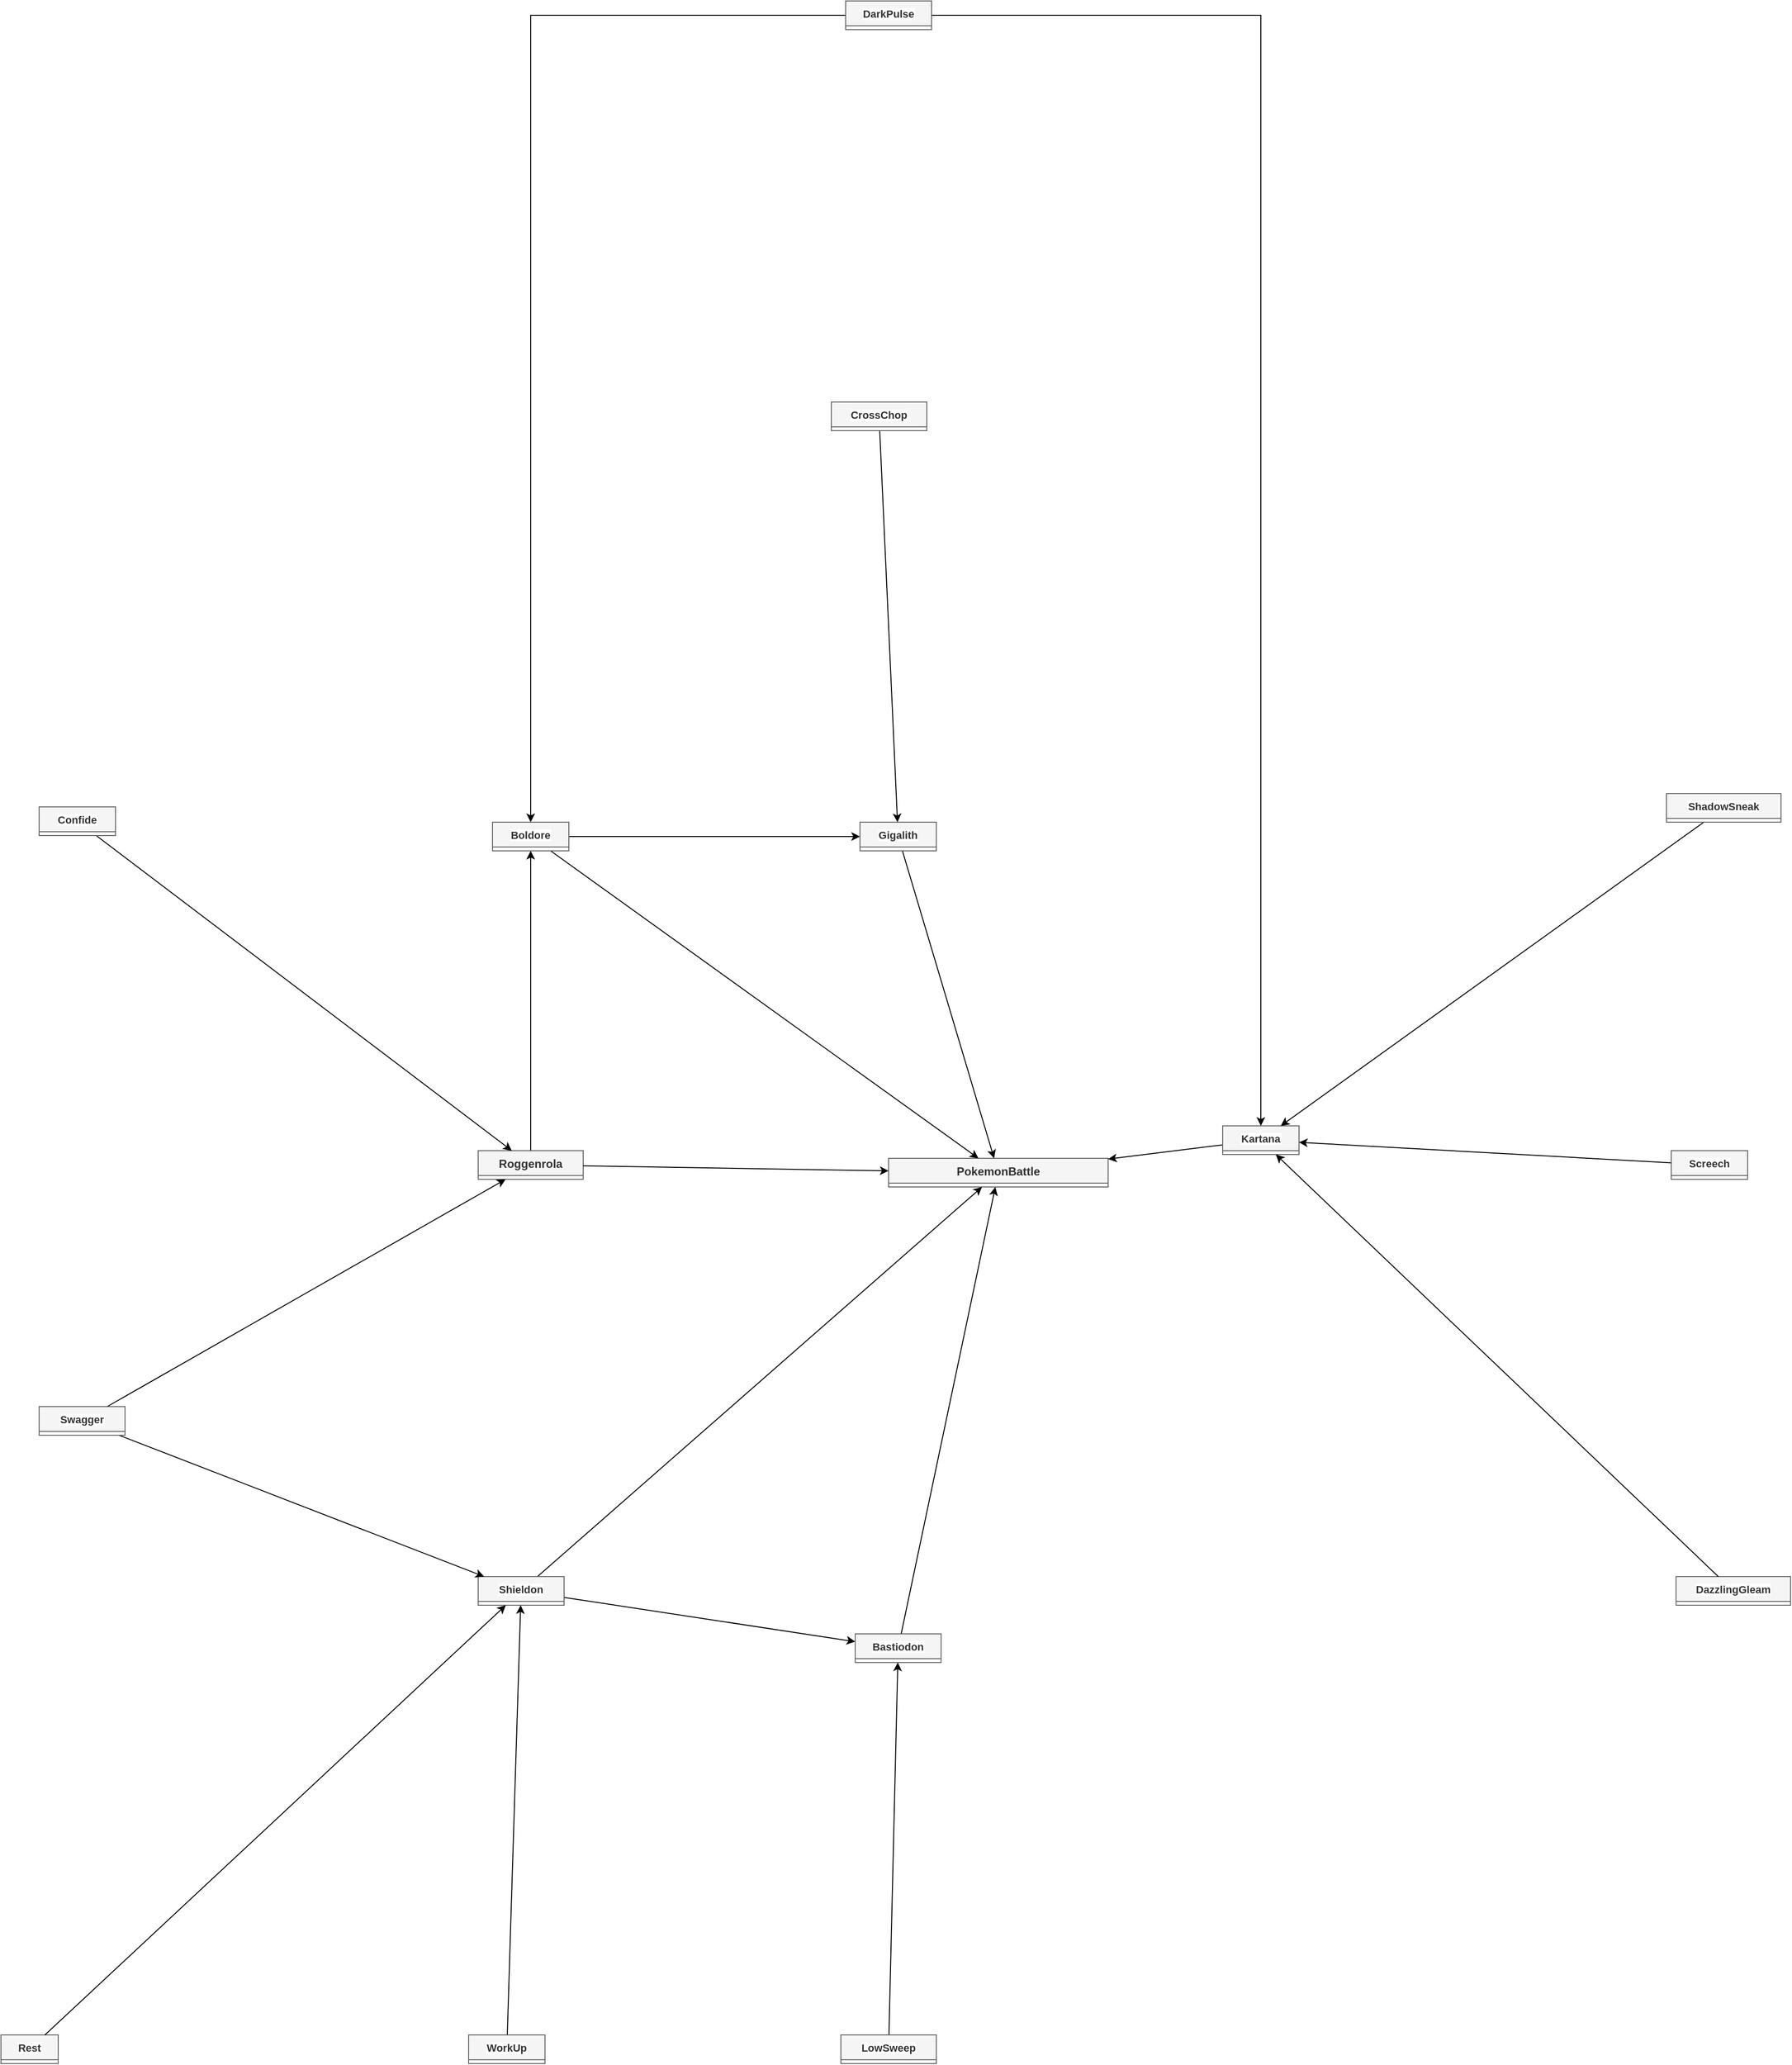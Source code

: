 <mxfile version="23.1.5" type="github">
  <diagram id="ET2X_iYAjZO-mu4oSH6n" name="Page-1">
    <mxGraphModel dx="6020" dy="4220" grid="1" gridSize="10" guides="1" tooltips="1" connect="1" arrows="1" fold="1" page="0" pageScale="1" pageWidth="850" pageHeight="1100" math="0" shadow="0">
      <root>
        <mxCell id="0" />
        <mxCell id="1" parent="0" />
        <mxCell id="VkA2CvaEcLxMpm6PuirA-217" value="PokemonBattle" style="swimlane;fontStyle=1;childLayout=stackLayout;horizontal=1;startSize=26;horizontalStack=0;resizeParent=1;resizeParentMax=0;resizeLast=0;collapsible=1;marginBottom=0;fillColor=#f5f5f5;fontColor=#333333;strokeColor=#666666;" vertex="1" collapsed="1" parent="1">
          <mxGeometry x="50" y="82" width="230" height="30" as="geometry">
            <mxRectangle x="50" y="82" width="240" height="344" as="alternateBounds" />
          </mxGeometry>
        </mxCell>
        <mxCell id="VkA2CvaEcLxMpm6PuirA-246" value="Описание: Главный класс" style="text;align=left;verticalAlign=top;spacingLeft=4;spacingRight=4;overflow=hidden;rotatable=0;points=[[0,0.5],[1,0.5]];portConstraint=eastwest;fillColor=#ffe6cc;strokeColor=#d79b00;" vertex="1" parent="VkA2CvaEcLxMpm6PuirA-217">
          <mxGeometry y="26" width="240" height="26" as="geometry" />
        </mxCell>
        <mxCell id="VkA2CvaEcLxMpm6PuirA-243" value="" style="line;strokeWidth=1;fillColor=none;align=left;verticalAlign=middle;spacingTop=-1;spacingLeft=3;spacingRight=3;rotatable=0;labelPosition=right;points=[];portConstraint=eastwest;" vertex="1" parent="VkA2CvaEcLxMpm6PuirA-217">
          <mxGeometry y="52" width="240" height="8" as="geometry" />
        </mxCell>
        <mxCell id="VkA2CvaEcLxMpm6PuirA-219" value="Классы:" style="text;strokeColor=#666666;fillColor=#f5f5f5;align=left;verticalAlign=top;spacingLeft=4;spacingRight=4;overflow=hidden;rotatable=0;points=[[0,0.5],[1,0.5]];portConstraint=eastwest;fontColor=#333333;" vertex="1" parent="VkA2CvaEcLxMpm6PuirA-217">
          <mxGeometry y="60" width="240" height="26" as="geometry" />
        </mxCell>
        <mxCell id="VkA2CvaEcLxMpm6PuirA-339" value="- Battle" style="text;align=left;verticalAlign=top;spacingLeft=4;spacingRight=4;overflow=hidden;rotatable=0;points=[[0,0.5],[1,0.5]];portConstraint=eastwest;fillColor=#ffe6cc;strokeColor=#d79b00;" vertex="1" parent="VkA2CvaEcLxMpm6PuirA-217">
          <mxGeometry y="86" width="240" height="26" as="geometry" />
        </mxCell>
        <mxCell id="VkA2CvaEcLxMpm6PuirA-244" value="" style="line;strokeWidth=1;fillColor=none;align=left;verticalAlign=middle;spacingTop=-1;spacingLeft=3;spacingRight=3;rotatable=0;labelPosition=right;points=[];portConstraint=eastwest;" vertex="1" parent="VkA2CvaEcLxMpm6PuirA-217">
          <mxGeometry y="112" width="240" height="8" as="geometry" />
        </mxCell>
        <mxCell id="VkA2CvaEcLxMpm6PuirA-220" value="- Roggenrola" style="text;align=left;verticalAlign=top;spacingLeft=4;spacingRight=4;overflow=hidden;rotatable=0;points=[[0,0.5],[1,0.5]];portConstraint=eastwest;fillColor=#ffe6cc;strokeColor=#d79b00;" vertex="1" parent="VkA2CvaEcLxMpm6PuirA-217">
          <mxGeometry y="120" width="240" height="26" as="geometry" />
        </mxCell>
        <mxCell id="VkA2CvaEcLxMpm6PuirA-221" value="- Boldore" style="text;align=left;verticalAlign=top;spacingLeft=4;spacingRight=4;overflow=hidden;rotatable=0;points=[[0,0.5],[1,0.5]];portConstraint=eastwest;fillColor=#ffe6cc;strokeColor=#d79b00;" vertex="1" parent="VkA2CvaEcLxMpm6PuirA-217">
          <mxGeometry y="146" width="240" height="26" as="geometry" />
        </mxCell>
        <mxCell id="VkA2CvaEcLxMpm6PuirA-222" value="- Gigalith" style="text;align=left;verticalAlign=top;spacingLeft=4;spacingRight=4;overflow=hidden;rotatable=0;points=[[0,0.5],[1,0.5]];portConstraint=eastwest;fillColor=#ffe6cc;strokeColor=#d79b00;" vertex="1" parent="VkA2CvaEcLxMpm6PuirA-217">
          <mxGeometry y="172" width="240" height="26" as="geometry" />
        </mxCell>
        <mxCell id="VkA2CvaEcLxMpm6PuirA-223" value="- Shieldon" style="text;align=left;verticalAlign=top;spacingLeft=4;spacingRight=4;overflow=hidden;rotatable=0;points=[[0,0.5],[1,0.5]];portConstraint=eastwest;fillColor=#ffe6cc;strokeColor=#d79b00;" vertex="1" parent="VkA2CvaEcLxMpm6PuirA-217">
          <mxGeometry y="198" width="240" height="26" as="geometry" />
        </mxCell>
        <mxCell id="VkA2CvaEcLxMpm6PuirA-224" value="- Bastiodon" style="text;align=left;verticalAlign=top;spacingLeft=4;spacingRight=4;overflow=hidden;rotatable=0;points=[[0,0.5],[1,0.5]];portConstraint=eastwest;fillColor=#ffe6cc;strokeColor=#d79b00;" vertex="1" parent="VkA2CvaEcLxMpm6PuirA-217">
          <mxGeometry y="224" width="240" height="26" as="geometry" />
        </mxCell>
        <mxCell id="VkA2CvaEcLxMpm6PuirA-225" value="- Kartana" style="text;align=left;verticalAlign=top;spacingLeft=4;spacingRight=4;overflow=hidden;rotatable=0;points=[[0,0.5],[1,0.5]];portConstraint=eastwest;fillColor=#ffe6cc;strokeColor=#d79b00;" vertex="1" parent="VkA2CvaEcLxMpm6PuirA-217">
          <mxGeometry y="250" width="240" height="26" as="geometry" />
        </mxCell>
        <mxCell id="VkA2CvaEcLxMpm6PuirA-226" value="" style="line;strokeWidth=1;fillColor=none;align=left;verticalAlign=middle;spacingTop=-1;spacingLeft=3;spacingRight=3;rotatable=0;labelPosition=right;points=[];portConstraint=eastwest;" vertex="1" parent="VkA2CvaEcLxMpm6PuirA-217">
          <mxGeometry y="276" width="240" height="8" as="geometry" />
        </mxCell>
        <mxCell id="VkA2CvaEcLxMpm6PuirA-227" value="Методы:" style="text;strokeColor=#666666;fillColor=#f5f5f5;align=left;verticalAlign=top;spacingLeft=4;spacingRight=4;overflow=hidden;rotatable=0;points=[[0,0.5],[1,0.5]];portConstraint=eastwest;fontColor=#333333;" vertex="1" parent="VkA2CvaEcLxMpm6PuirA-217">
          <mxGeometry y="284" width="240" height="26" as="geometry" />
        </mxCell>
        <mxCell id="VkA2CvaEcLxMpm6PuirA-245" value="" style="line;strokeWidth=1;fillColor=none;align=left;verticalAlign=middle;spacingTop=-1;spacingLeft=3;spacingRight=3;rotatable=0;labelPosition=right;points=[];portConstraint=eastwest;" vertex="1" parent="VkA2CvaEcLxMpm6PuirA-217">
          <mxGeometry y="310" width="240" height="8" as="geometry" />
        </mxCell>
        <mxCell id="VkA2CvaEcLxMpm6PuirA-228" value="+ public static void main(String[] args)" style="text;align=left;verticalAlign=top;spacingLeft=4;spacingRight=4;overflow=hidden;rotatable=0;points=[[0,0.5],[1,0.5]];portConstraint=eastwest;fillColor=#ffe6cc;strokeColor=#d79b00;" vertex="1" parent="VkA2CvaEcLxMpm6PuirA-217">
          <mxGeometry y="318" width="240" height="26" as="geometry" />
        </mxCell>
        <mxCell id="VkA2CvaEcLxMpm6PuirA-282" style="edgeStyle=none;rounded=0;orthogonalLoop=1;jettySize=auto;html=1;strokeColor=default;align=center;verticalAlign=middle;fontFamily=Helvetica;fontSize=11;fontColor=default;labelBackgroundColor=default;endArrow=classic;" edge="1" parent="1" source="VkA2CvaEcLxMpm6PuirA-247" target="VkA2CvaEcLxMpm6PuirA-268">
          <mxGeometry relative="1" as="geometry" />
        </mxCell>
        <mxCell id="VkA2CvaEcLxMpm6PuirA-247" value="Roggenrola" style="swimlane;fontStyle=1;childLayout=stackLayout;horizontal=1;startSize=26;horizontalStack=0;resizeParent=1;resizeParentMax=0;resizeLast=0;collapsible=1;marginBottom=0;fillColor=#f5f5f5;fontColor=#333333;strokeColor=#666666;" vertex="1" collapsed="1" parent="1">
          <mxGeometry x="-380" y="74" width="110" height="30" as="geometry">
            <mxRectangle x="-380" y="74" width="310" height="360" as="alternateBounds" />
          </mxGeometry>
        </mxCell>
        <mxCell id="VkA2CvaEcLxMpm6PuirA-248" value="Описание: класс, наследуемый от класса Pokemon" style="text;strokeColor=#d79b00;fillColor=#ffe6cc;align=left;verticalAlign=top;spacingLeft=4;spacingRight=4;overflow=hidden;rotatable=0;points=[[0,0.5],[1,0.5]];portConstraint=eastwest;" vertex="1" parent="VkA2CvaEcLxMpm6PuirA-247">
          <mxGeometry y="26" width="310" height="26" as="geometry" />
        </mxCell>
        <mxCell id="VkA2CvaEcLxMpm6PuirA-250" value="" style="line;strokeWidth=1;fillColor=none;align=left;verticalAlign=middle;spacingTop=-1;spacingLeft=3;spacingRight=3;rotatable=0;labelPosition=right;points=[];portConstraint=eastwest;" vertex="1" parent="VkA2CvaEcLxMpm6PuirA-247">
          <mxGeometry y="52" width="310" height="8" as="geometry" />
        </mxCell>
        <mxCell id="VkA2CvaEcLxMpm6PuirA-251" value="Классы:" style="text;align=left;verticalAlign=top;spacingLeft=4;spacingRight=4;overflow=hidden;rotatable=0;points=[[0,0.5],[1,0.5]];portConstraint=eastwest;fillColor=#f5f5f5;strokeColor=#666666;fontColor=#333333;" vertex="1" parent="VkA2CvaEcLxMpm6PuirA-247">
          <mxGeometry y="60" width="310" height="26" as="geometry" />
        </mxCell>
        <mxCell id="VkA2CvaEcLxMpm6PuirA-252" value="" style="line;strokeWidth=1;fillColor=none;align=left;verticalAlign=middle;spacingTop=-1;spacingLeft=3;spacingRight=3;rotatable=0;labelPosition=right;points=[];portConstraint=eastwest;" vertex="1" parent="VkA2CvaEcLxMpm6PuirA-247">
          <mxGeometry y="86" width="310" height="8" as="geometry" />
        </mxCell>
        <mxCell id="VkA2CvaEcLxMpm6PuirA-253" value="- Pokemon" style="text;strokeColor=#d79b00;fillColor=#ffe6cc;align=left;verticalAlign=top;spacingLeft=4;spacingRight=4;overflow=hidden;rotatable=0;points=[[0,0.5],[1,0.5]];portConstraint=eastwest;" vertex="1" parent="VkA2CvaEcLxMpm6PuirA-247">
          <mxGeometry y="94" width="310" height="26" as="geometry" />
        </mxCell>
        <mxCell id="VkA2CvaEcLxMpm6PuirA-254" value="- Swagger" style="text;strokeColor=#d79b00;fillColor=#ffe6cc;align=left;verticalAlign=top;spacingLeft=4;spacingRight=4;overflow=hidden;rotatable=0;points=[[0,0.5],[1,0.5]];portConstraint=eastwest;" vertex="1" parent="VkA2CvaEcLxMpm6PuirA-247">
          <mxGeometry y="120" width="310" height="26" as="geometry" />
        </mxCell>
        <mxCell id="VkA2CvaEcLxMpm6PuirA-255" value="- Confide" style="text;strokeColor=#d79b00;fillColor=#ffe6cc;align=left;verticalAlign=top;spacingLeft=4;spacingRight=4;overflow=hidden;rotatable=0;points=[[0,0.5],[1,0.5]];portConstraint=eastwest;" vertex="1" parent="VkA2CvaEcLxMpm6PuirA-247">
          <mxGeometry y="146" width="310" height="26" as="geometry" />
        </mxCell>
        <mxCell id="VkA2CvaEcLxMpm6PuirA-256" value="" style="line;strokeWidth=1;fillColor=none;align=left;verticalAlign=middle;spacingTop=-1;spacingLeft=3;spacingRight=3;rotatable=0;labelPosition=right;points=[];portConstraint=eastwest;" vertex="1" parent="VkA2CvaEcLxMpm6PuirA-247">
          <mxGeometry y="172" width="310" height="8" as="geometry" />
        </mxCell>
        <mxCell id="VkA2CvaEcLxMpm6PuirA-257" value="Перечисления:" style="text;strokeColor=#666666;fillColor=#f5f5f5;align=left;verticalAlign=top;spacingLeft=4;spacingRight=4;overflow=hidden;rotatable=0;points=[[0,0.5],[1,0.5]];portConstraint=eastwest;fontColor=#333333;" vertex="1" parent="VkA2CvaEcLxMpm6PuirA-247">
          <mxGeometry y="180" width="310" height="26" as="geometry" />
        </mxCell>
        <mxCell id="VkA2CvaEcLxMpm6PuirA-258" value="" style="line;strokeWidth=1;fillColor=none;align=left;verticalAlign=middle;spacingTop=-1;spacingLeft=3;spacingRight=3;rotatable=0;labelPosition=right;points=[];portConstraint=eastwest;" vertex="1" parent="VkA2CvaEcLxMpm6PuirA-247">
          <mxGeometry y="206" width="310" height="8" as="geometry" />
        </mxCell>
        <mxCell id="VkA2CvaEcLxMpm6PuirA-259" value="- Type" style="text;strokeColor=#d79b00;fillColor=#ffe6cc;align=left;verticalAlign=top;spacingLeft=4;spacingRight=4;overflow=hidden;rotatable=0;points=[[0,0.5],[1,0.5]];portConstraint=eastwest;" vertex="1" parent="VkA2CvaEcLxMpm6PuirA-247">
          <mxGeometry y="214" width="310" height="26" as="geometry" />
        </mxCell>
        <mxCell id="VkA2CvaEcLxMpm6PuirA-260" value="" style="line;strokeWidth=1;fillColor=none;align=left;verticalAlign=middle;spacingTop=-1;spacingLeft=3;spacingRight=3;rotatable=0;labelPosition=right;points=[];portConstraint=eastwest;" vertex="1" parent="VkA2CvaEcLxMpm6PuirA-247">
          <mxGeometry y="240" width="310" height="8" as="geometry" />
        </mxCell>
        <mxCell id="VkA2CvaEcLxMpm6PuirA-261" value="Методы:" style="text;strokeColor=#666666;fillColor=#f5f5f5;align=left;verticalAlign=top;spacingLeft=4;spacingRight=4;overflow=hidden;rotatable=0;points=[[0,0.5],[1,0.5]];portConstraint=eastwest;fontColor=#333333;" vertex="1" parent="VkA2CvaEcLxMpm6PuirA-247">
          <mxGeometry y="248" width="310" height="26" as="geometry" />
        </mxCell>
        <mxCell id="VkA2CvaEcLxMpm6PuirA-262" value="" style="line;strokeWidth=1;fillColor=none;align=left;verticalAlign=middle;spacingTop=-1;spacingLeft=3;spacingRight=3;rotatable=0;labelPosition=right;points=[];portConstraint=eastwest;" vertex="1" parent="VkA2CvaEcLxMpm6PuirA-247">
          <mxGeometry y="274" width="310" height="8" as="geometry" />
        </mxCell>
        <mxCell id="VkA2CvaEcLxMpm6PuirA-263" value="+ private void init()" style="text;strokeColor=#d79b00;fillColor=#ffe6cc;align=left;verticalAlign=top;spacingLeft=4;spacingRight=4;overflow=hidden;rotatable=0;points=[[0,0.5],[1,0.5]];portConstraint=eastwest;" vertex="1" parent="VkA2CvaEcLxMpm6PuirA-247">
          <mxGeometry y="282" width="310" height="26" as="geometry" />
        </mxCell>
        <mxCell id="VkA2CvaEcLxMpm6PuirA-264" value="+ public Roggenrola()" style="text;strokeColor=#d79b00;fillColor=#ffe6cc;align=left;verticalAlign=top;spacingLeft=4;spacingRight=4;overflow=hidden;rotatable=0;points=[[0,0.5],[1,0.5]];portConstraint=eastwest;" vertex="1" parent="VkA2CvaEcLxMpm6PuirA-247">
          <mxGeometry y="308" width="310" height="26" as="geometry" />
        </mxCell>
        <mxCell id="VkA2CvaEcLxMpm6PuirA-267" value="+ public Roggenrola(String name, int level)" style="text;strokeColor=#d79b00;fillColor=#ffe6cc;align=left;verticalAlign=top;spacingLeft=4;spacingRight=4;overflow=hidden;rotatable=0;points=[[0,0.5],[1,0.5]];portConstraint=eastwest;" vertex="1" parent="VkA2CvaEcLxMpm6PuirA-247">
          <mxGeometry y="334" width="310" height="26" as="geometry" />
        </mxCell>
        <mxCell id="VkA2CvaEcLxMpm6PuirA-265" style="rounded=0;orthogonalLoop=1;jettySize=auto;html=1;" edge="1" parent="1" source="VkA2CvaEcLxMpm6PuirA-247" target="VkA2CvaEcLxMpm6PuirA-217">
          <mxGeometry relative="1" as="geometry" />
        </mxCell>
        <mxCell id="VkA2CvaEcLxMpm6PuirA-283" style="edgeStyle=none;rounded=0;orthogonalLoop=1;jettySize=auto;html=1;strokeColor=default;align=center;verticalAlign=middle;fontFamily=Helvetica;fontSize=11;fontColor=default;labelBackgroundColor=default;endArrow=classic;" edge="1" parent="1" source="VkA2CvaEcLxMpm6PuirA-268" target="VkA2CvaEcLxMpm6PuirA-217">
          <mxGeometry relative="1" as="geometry" />
        </mxCell>
        <mxCell id="VkA2CvaEcLxMpm6PuirA-298" style="edgeStyle=none;rounded=0;orthogonalLoop=1;jettySize=auto;html=1;strokeColor=default;align=center;verticalAlign=middle;fontFamily=Helvetica;fontSize=11;fontColor=default;labelBackgroundColor=default;endArrow=classic;" edge="1" parent="1" source="VkA2CvaEcLxMpm6PuirA-268" target="VkA2CvaEcLxMpm6PuirA-284">
          <mxGeometry relative="1" as="geometry" />
        </mxCell>
        <mxCell id="VkA2CvaEcLxMpm6PuirA-268" value="Boldore" style="swimlane;fontStyle=1;childLayout=stackLayout;horizontal=1;startSize=26;horizontalStack=0;resizeParent=1;resizeParentMax=0;resizeLast=0;collapsible=1;marginBottom=0;fontFamily=Helvetica;fontSize=11;fontColor=#333333;labelBackgroundColor=default;fillColor=#f5f5f5;strokeColor=#666666;" vertex="1" collapsed="1" parent="1">
          <mxGeometry x="-365" y="-270" width="80" height="30" as="geometry">
            <mxRectangle x="-365" y="-270" width="280" height="266" as="alternateBounds" />
          </mxGeometry>
        </mxCell>
        <mxCell id="VkA2CvaEcLxMpm6PuirA-269" value="Описание: класс, наследуемый от Roggenrola" style="text;strokeColor=#d79b00;fillColor=#ffe6cc;align=left;verticalAlign=top;spacingLeft=4;spacingRight=4;overflow=hidden;rotatable=0;points=[[0,0.5],[1,0.5]];portConstraint=eastwest;fontFamily=Helvetica;fontSize=11;labelBackgroundColor=none;" vertex="1" parent="VkA2CvaEcLxMpm6PuirA-268">
          <mxGeometry y="26" width="280" height="26" as="geometry" />
        </mxCell>
        <mxCell id="VkA2CvaEcLxMpm6PuirA-271" value="" style="line;strokeWidth=1;fillColor=none;align=left;verticalAlign=middle;spacingTop=-1;spacingLeft=3;spacingRight=3;rotatable=0;labelPosition=right;points=[];portConstraint=eastwest;fontFamily=Helvetica;fontSize=11;fontColor=default;labelBackgroundColor=default;" vertex="1" parent="VkA2CvaEcLxMpm6PuirA-268">
          <mxGeometry y="52" width="280" height="8" as="geometry" />
        </mxCell>
        <mxCell id="VkA2CvaEcLxMpm6PuirA-272" value="Классы:" style="text;strokeColor=#666666;fillColor=#f5f5f5;align=left;verticalAlign=top;spacingLeft=4;spacingRight=4;overflow=hidden;rotatable=0;points=[[0,0.5],[1,0.5]];portConstraint=eastwest;fontFamily=Helvetica;fontSize=11;fontColor=#333333;labelBackgroundColor=default;" vertex="1" parent="VkA2CvaEcLxMpm6PuirA-268">
          <mxGeometry y="60" width="280" height="26" as="geometry" />
        </mxCell>
        <mxCell id="VkA2CvaEcLxMpm6PuirA-273" value="" style="line;strokeWidth=1;fillColor=none;align=left;verticalAlign=middle;spacingTop=-1;spacingLeft=3;spacingRight=3;rotatable=0;labelPosition=right;points=[];portConstraint=eastwest;fontFamily=Helvetica;fontSize=11;fontColor=default;labelBackgroundColor=default;" vertex="1" parent="VkA2CvaEcLxMpm6PuirA-268">
          <mxGeometry y="86" width="280" height="8" as="geometry" />
        </mxCell>
        <mxCell id="VkA2CvaEcLxMpm6PuirA-274" value="- Roggenrola" style="text;strokeColor=#d79b00;fillColor=#ffe6cc;align=left;verticalAlign=top;spacingLeft=4;spacingRight=4;overflow=hidden;rotatable=0;points=[[0,0.5],[1,0.5]];portConstraint=eastwest;fontFamily=Helvetica;fontSize=11;labelBackgroundColor=none;" vertex="1" parent="VkA2CvaEcLxMpm6PuirA-268">
          <mxGeometry y="94" width="280" height="26" as="geometry" />
        </mxCell>
        <mxCell id="VkA2CvaEcLxMpm6PuirA-275" value="- DarkPulse" style="text;strokeColor=#d79b00;fillColor=#ffe6cc;align=left;verticalAlign=top;spacingLeft=4;spacingRight=4;overflow=hidden;rotatable=0;points=[[0,0.5],[1,0.5]];portConstraint=eastwest;fontFamily=Helvetica;fontSize=11;labelBackgroundColor=none;" vertex="1" parent="VkA2CvaEcLxMpm6PuirA-268">
          <mxGeometry y="120" width="280" height="26" as="geometry" />
        </mxCell>
        <mxCell id="VkA2CvaEcLxMpm6PuirA-276" value="" style="line;strokeWidth=1;fillColor=none;align=left;verticalAlign=middle;spacingTop=-1;spacingLeft=3;spacingRight=3;rotatable=0;labelPosition=right;points=[];portConstraint=eastwest;fontFamily=Helvetica;fontSize=11;fontColor=default;labelBackgroundColor=default;" vertex="1" parent="VkA2CvaEcLxMpm6PuirA-268">
          <mxGeometry y="146" width="280" height="8" as="geometry" />
        </mxCell>
        <mxCell id="VkA2CvaEcLxMpm6PuirA-277" value="Методы:" style="text;strokeColor=#666666;fillColor=#f5f5f5;align=left;verticalAlign=top;spacingLeft=4;spacingRight=4;overflow=hidden;rotatable=0;points=[[0,0.5],[1,0.5]];portConstraint=eastwest;fontFamily=Helvetica;fontSize=11;fontColor=#333333;labelBackgroundColor=default;" vertex="1" parent="VkA2CvaEcLxMpm6PuirA-268">
          <mxGeometry y="154" width="280" height="26" as="geometry" />
        </mxCell>
        <mxCell id="VkA2CvaEcLxMpm6PuirA-278" value="" style="line;strokeWidth=1;fillColor=none;align=left;verticalAlign=middle;spacingTop=-1;spacingLeft=3;spacingRight=3;rotatable=0;labelPosition=right;points=[];portConstraint=eastwest;fontFamily=Helvetica;fontSize=11;fontColor=default;labelBackgroundColor=default;" vertex="1" parent="VkA2CvaEcLxMpm6PuirA-268">
          <mxGeometry y="180" width="280" height="8" as="geometry" />
        </mxCell>
        <mxCell id="VkA2CvaEcLxMpm6PuirA-279" value="+ private void init()" style="text;strokeColor=#d79b00;fillColor=#ffe6cc;align=left;verticalAlign=top;spacingLeft=4;spacingRight=4;overflow=hidden;rotatable=0;points=[[0,0.5],[1,0.5]];portConstraint=eastwest;fontFamily=Helvetica;fontSize=11;labelBackgroundColor=none;" vertex="1" parent="VkA2CvaEcLxMpm6PuirA-268">
          <mxGeometry y="188" width="280" height="26" as="geometry" />
        </mxCell>
        <mxCell id="VkA2CvaEcLxMpm6PuirA-280" value="+ public Boldore()" style="text;strokeColor=#d79b00;fillColor=#ffe6cc;align=left;verticalAlign=top;spacingLeft=4;spacingRight=4;overflow=hidden;rotatable=0;points=[[0,0.5],[1,0.5]];portConstraint=eastwest;fontFamily=Helvetica;fontSize=11;labelBackgroundColor=none;" vertex="1" parent="VkA2CvaEcLxMpm6PuirA-268">
          <mxGeometry y="214" width="280" height="26" as="geometry" />
        </mxCell>
        <mxCell id="VkA2CvaEcLxMpm6PuirA-281" value="+ public Boldore(String name, int level)" style="text;align=left;verticalAlign=top;spacingLeft=4;spacingRight=4;overflow=hidden;rotatable=0;points=[[0,0.5],[1,0.5]];portConstraint=eastwest;fontFamily=Helvetica;fontSize=11;labelBackgroundColor=none;fillColor=#ffe6cc;strokeColor=#d79b00;" vertex="1" parent="VkA2CvaEcLxMpm6PuirA-268">
          <mxGeometry y="240" width="280" height="26" as="geometry" />
        </mxCell>
        <mxCell id="VkA2CvaEcLxMpm6PuirA-297" style="edgeStyle=none;rounded=0;orthogonalLoop=1;jettySize=auto;html=1;strokeColor=default;align=center;verticalAlign=middle;fontFamily=Helvetica;fontSize=11;fontColor=default;labelBackgroundColor=default;endArrow=classic;" edge="1" parent="1" source="VkA2CvaEcLxMpm6PuirA-284" target="VkA2CvaEcLxMpm6PuirA-217">
          <mxGeometry relative="1" as="geometry" />
        </mxCell>
        <mxCell id="VkA2CvaEcLxMpm6PuirA-284" value="Gigalith" style="swimlane;fontStyle=1;childLayout=stackLayout;horizontal=1;startSize=26;horizontalStack=0;resizeParent=1;resizeParentMax=0;resizeLast=0;collapsible=1;marginBottom=0;fontFamily=Helvetica;fontSize=11;fontColor=#333333;labelBackgroundColor=default;fillColor=#f5f5f5;strokeColor=#666666;" vertex="1" collapsed="1" parent="1">
          <mxGeometry x="20" y="-270" width="80" height="30" as="geometry">
            <mxRectangle x="20" y="-270" width="300" height="266" as="alternateBounds" />
          </mxGeometry>
        </mxCell>
        <mxCell id="VkA2CvaEcLxMpm6PuirA-285" value="Описание: класс, наследуемый от класса Boldore" style="text;strokeColor=#d79b00;fillColor=#ffe6cc;align=left;verticalAlign=top;spacingLeft=4;spacingRight=4;overflow=hidden;rotatable=0;points=[[0,0.5],[1,0.5]];portConstraint=eastwest;fontFamily=Helvetica;fontSize=11;labelBackgroundColor=none;" vertex="1" parent="VkA2CvaEcLxMpm6PuirA-284">
          <mxGeometry y="26" width="300" height="26" as="geometry" />
        </mxCell>
        <mxCell id="VkA2CvaEcLxMpm6PuirA-286" value="" style="line;strokeWidth=1;fillColor=none;align=left;verticalAlign=middle;spacingTop=-1;spacingLeft=3;spacingRight=3;rotatable=0;labelPosition=right;points=[];portConstraint=eastwest;fontFamily=Helvetica;fontSize=11;fontColor=default;labelBackgroundColor=default;" vertex="1" parent="VkA2CvaEcLxMpm6PuirA-284">
          <mxGeometry y="52" width="300" height="8" as="geometry" />
        </mxCell>
        <mxCell id="VkA2CvaEcLxMpm6PuirA-287" value="Классы:" style="text;strokeColor=#666666;fillColor=#f5f5f5;align=left;verticalAlign=top;spacingLeft=4;spacingRight=4;overflow=hidden;rotatable=0;points=[[0,0.5],[1,0.5]];portConstraint=eastwest;fontFamily=Helvetica;fontSize=11;fontColor=#333333;labelBackgroundColor=default;" vertex="1" parent="VkA2CvaEcLxMpm6PuirA-284">
          <mxGeometry y="60" width="300" height="26" as="geometry" />
        </mxCell>
        <mxCell id="VkA2CvaEcLxMpm6PuirA-288" value="" style="line;strokeWidth=1;fillColor=none;align=left;verticalAlign=middle;spacingTop=-1;spacingLeft=3;spacingRight=3;rotatable=0;labelPosition=right;points=[];portConstraint=eastwest;fontFamily=Helvetica;fontSize=11;fontColor=default;labelBackgroundColor=default;" vertex="1" parent="VkA2CvaEcLxMpm6PuirA-284">
          <mxGeometry y="86" width="300" height="8" as="geometry" />
        </mxCell>
        <mxCell id="VkA2CvaEcLxMpm6PuirA-289" value="- Boldore" style="text;strokeColor=#d79b00;fillColor=#ffe6cc;align=left;verticalAlign=top;spacingLeft=4;spacingRight=4;overflow=hidden;rotatable=0;points=[[0,0.5],[1,0.5]];portConstraint=eastwest;fontFamily=Helvetica;fontSize=11;labelBackgroundColor=none;" vertex="1" parent="VkA2CvaEcLxMpm6PuirA-284">
          <mxGeometry y="94" width="300" height="26" as="geometry" />
        </mxCell>
        <mxCell id="VkA2CvaEcLxMpm6PuirA-290" value="- Crosschop" style="text;strokeColor=#d79b00;fillColor=#ffe6cc;align=left;verticalAlign=top;spacingLeft=4;spacingRight=4;overflow=hidden;rotatable=0;points=[[0,0.5],[1,0.5]];portConstraint=eastwest;fontFamily=Helvetica;fontSize=11;labelBackgroundColor=none;" vertex="1" parent="VkA2CvaEcLxMpm6PuirA-284">
          <mxGeometry y="120" width="300" height="26" as="geometry" />
        </mxCell>
        <mxCell id="VkA2CvaEcLxMpm6PuirA-291" value="" style="line;strokeWidth=1;fillColor=none;align=left;verticalAlign=middle;spacingTop=-1;spacingLeft=3;spacingRight=3;rotatable=0;labelPosition=right;points=[];portConstraint=eastwest;fontFamily=Helvetica;fontSize=11;fontColor=default;labelBackgroundColor=default;" vertex="1" parent="VkA2CvaEcLxMpm6PuirA-284">
          <mxGeometry y="146" width="300" height="8" as="geometry" />
        </mxCell>
        <mxCell id="VkA2CvaEcLxMpm6PuirA-292" value="Методы:" style="text;strokeColor=#666666;fillColor=#f5f5f5;align=left;verticalAlign=top;spacingLeft=4;spacingRight=4;overflow=hidden;rotatable=0;points=[[0,0.5],[1,0.5]];portConstraint=eastwest;fontFamily=Helvetica;fontSize=11;fontColor=#333333;labelBackgroundColor=default;" vertex="1" parent="VkA2CvaEcLxMpm6PuirA-284">
          <mxGeometry y="154" width="300" height="26" as="geometry" />
        </mxCell>
        <mxCell id="VkA2CvaEcLxMpm6PuirA-293" value="" style="line;strokeWidth=1;fillColor=none;align=left;verticalAlign=middle;spacingTop=-1;spacingLeft=3;spacingRight=3;rotatable=0;labelPosition=right;points=[];portConstraint=eastwest;fontFamily=Helvetica;fontSize=11;fontColor=default;labelBackgroundColor=default;" vertex="1" parent="VkA2CvaEcLxMpm6PuirA-284">
          <mxGeometry y="180" width="300" height="8" as="geometry" />
        </mxCell>
        <mxCell id="VkA2CvaEcLxMpm6PuirA-294" value="+ private void init()" style="text;strokeColor=#d79b00;fillColor=#ffe6cc;align=left;verticalAlign=top;spacingLeft=4;spacingRight=4;overflow=hidden;rotatable=0;points=[[0,0.5],[1,0.5]];portConstraint=eastwest;fontFamily=Helvetica;fontSize=11;labelBackgroundColor=none;" vertex="1" parent="VkA2CvaEcLxMpm6PuirA-284">
          <mxGeometry y="188" width="300" height="26" as="geometry" />
        </mxCell>
        <mxCell id="VkA2CvaEcLxMpm6PuirA-295" value="+ public Gigalith()" style="text;strokeColor=#d79b00;fillColor=#ffe6cc;align=left;verticalAlign=top;spacingLeft=4;spacingRight=4;overflow=hidden;rotatable=0;points=[[0,0.5],[1,0.5]];portConstraint=eastwest;fontFamily=Helvetica;fontSize=11;labelBackgroundColor=none;" vertex="1" parent="VkA2CvaEcLxMpm6PuirA-284">
          <mxGeometry y="214" width="300" height="26" as="geometry" />
        </mxCell>
        <mxCell id="VkA2CvaEcLxMpm6PuirA-296" value="+ public Gigalith(String name, int level)" style="text;strokeColor=#d79b00;fillColor=#ffe6cc;align=left;verticalAlign=top;spacingLeft=4;spacingRight=4;overflow=hidden;rotatable=0;points=[[0,0.5],[1,0.5]];portConstraint=eastwest;fontFamily=Helvetica;fontSize=11;labelBackgroundColor=none;" vertex="1" parent="VkA2CvaEcLxMpm6PuirA-284">
          <mxGeometry y="240" width="300" height="26" as="geometry" />
        </mxCell>
        <mxCell id="VkA2CvaEcLxMpm6PuirA-338" style="edgeStyle=none;rounded=0;orthogonalLoop=1;jettySize=auto;html=1;strokeColor=default;align=center;verticalAlign=middle;fontFamily=Helvetica;fontSize=11;fontColor=default;labelBackgroundColor=default;endArrow=classic;" edge="1" parent="1" source="VkA2CvaEcLxMpm6PuirA-299" target="VkA2CvaEcLxMpm6PuirA-217">
          <mxGeometry relative="1" as="geometry" />
        </mxCell>
        <mxCell id="VkA2CvaEcLxMpm6PuirA-299" value="Kartana" style="swimlane;fontStyle=1;childLayout=stackLayout;horizontal=1;startSize=26;horizontalStack=0;resizeParent=1;resizeParentMax=0;resizeLast=0;collapsible=1;marginBottom=0;fontFamily=Helvetica;fontSize=11;fontColor=#333333;labelBackgroundColor=default;fillColor=#f5f5f5;strokeColor=#666666;" vertex="1" collapsed="1" parent="1">
          <mxGeometry x="400" y="48" width="80" height="30" as="geometry">
            <mxRectangle x="400" y="48" width="310" height="412" as="alternateBounds" />
          </mxGeometry>
        </mxCell>
        <mxCell id="VkA2CvaEcLxMpm6PuirA-300" value="Описание: класс, наследуемый от класса Pokemon" style="text;strokeColor=#d79b00;fillColor=#ffe6cc;align=left;verticalAlign=top;spacingLeft=4;spacingRight=4;overflow=hidden;rotatable=0;points=[[0,0.5],[1,0.5]];portConstraint=eastwest;fontFamily=Helvetica;fontSize=11;labelBackgroundColor=none;" vertex="1" parent="VkA2CvaEcLxMpm6PuirA-299">
          <mxGeometry y="26" width="310" height="26" as="geometry" />
        </mxCell>
        <mxCell id="VkA2CvaEcLxMpm6PuirA-301" value="" style="line;strokeWidth=1;fillColor=none;align=left;verticalAlign=middle;spacingTop=-1;spacingLeft=3;spacingRight=3;rotatable=0;labelPosition=right;points=[];portConstraint=eastwest;fontFamily=Helvetica;fontSize=11;fontColor=default;labelBackgroundColor=default;" vertex="1" parent="VkA2CvaEcLxMpm6PuirA-299">
          <mxGeometry y="52" width="310" height="8" as="geometry" />
        </mxCell>
        <mxCell id="VkA2CvaEcLxMpm6PuirA-302" value="Классы:" style="text;strokeColor=#666666;fillColor=#f5f5f5;align=left;verticalAlign=top;spacingLeft=4;spacingRight=4;overflow=hidden;rotatable=0;points=[[0,0.5],[1,0.5]];portConstraint=eastwest;fontFamily=Helvetica;fontSize=11;fontColor=#333333;labelBackgroundColor=default;" vertex="1" parent="VkA2CvaEcLxMpm6PuirA-299">
          <mxGeometry y="60" width="310" height="26" as="geometry" />
        </mxCell>
        <mxCell id="VkA2CvaEcLxMpm6PuirA-303" value="" style="line;strokeWidth=1;fillColor=none;align=left;verticalAlign=middle;spacingTop=-1;spacingLeft=3;spacingRight=3;rotatable=0;labelPosition=right;points=[];portConstraint=eastwest;fontFamily=Helvetica;fontSize=11;fontColor=default;labelBackgroundColor=default;" vertex="1" parent="VkA2CvaEcLxMpm6PuirA-299">
          <mxGeometry y="86" width="310" height="8" as="geometry" />
        </mxCell>
        <mxCell id="VkA2CvaEcLxMpm6PuirA-304" value="- Pokemon" style="text;strokeColor=#d79b00;fillColor=#ffe6cc;align=left;verticalAlign=top;spacingLeft=4;spacingRight=4;overflow=hidden;rotatable=0;points=[[0,0.5],[1,0.5]];portConstraint=eastwest;fontFamily=Helvetica;fontSize=11;labelBackgroundColor=none;" vertex="1" parent="VkA2CvaEcLxMpm6PuirA-299">
          <mxGeometry y="94" width="310" height="26" as="geometry" />
        </mxCell>
        <mxCell id="VkA2CvaEcLxMpm6PuirA-305" value="- Screech" style="text;strokeColor=#d79b00;fillColor=#ffe6cc;align=left;verticalAlign=top;spacingLeft=4;spacingRight=4;overflow=hidden;rotatable=0;points=[[0,0.5],[1,0.5]];portConstraint=eastwest;fontFamily=Helvetica;fontSize=11;labelBackgroundColor=none;" vertex="1" parent="VkA2CvaEcLxMpm6PuirA-299">
          <mxGeometry y="120" width="310" height="26" as="geometry" />
        </mxCell>
        <mxCell id="VkA2CvaEcLxMpm6PuirA-306" value="- DarkPulse" style="text;strokeColor=#d79b00;fillColor=#ffe6cc;align=left;verticalAlign=top;spacingLeft=4;spacingRight=4;overflow=hidden;rotatable=0;points=[[0,0.5],[1,0.5]];portConstraint=eastwest;fontFamily=Helvetica;fontSize=11;labelBackgroundColor=none;" vertex="1" parent="VkA2CvaEcLxMpm6PuirA-299">
          <mxGeometry y="146" width="310" height="26" as="geometry" />
        </mxCell>
        <mxCell id="VkA2CvaEcLxMpm6PuirA-307" value="- DazzlingGleam" style="text;strokeColor=#d79b00;fillColor=#ffe6cc;align=left;verticalAlign=top;spacingLeft=4;spacingRight=4;overflow=hidden;rotatable=0;points=[[0,0.5],[1,0.5]];portConstraint=eastwest;fontFamily=Helvetica;fontSize=11;labelBackgroundColor=none;" vertex="1" parent="VkA2CvaEcLxMpm6PuirA-299">
          <mxGeometry y="172" width="310" height="26" as="geometry" />
        </mxCell>
        <mxCell id="VkA2CvaEcLxMpm6PuirA-308" value="- ShadowSneak" style="text;strokeColor=#d79b00;fillColor=#ffe6cc;align=left;verticalAlign=top;spacingLeft=4;spacingRight=4;overflow=hidden;rotatable=0;points=[[0,0.5],[1,0.5]];portConstraint=eastwest;fontFamily=Helvetica;fontSize=11;labelBackgroundColor=none;" vertex="1" parent="VkA2CvaEcLxMpm6PuirA-299">
          <mxGeometry y="198" width="310" height="26" as="geometry" />
        </mxCell>
        <mxCell id="VkA2CvaEcLxMpm6PuirA-309" value="" style="line;strokeWidth=1;fillColor=none;align=left;verticalAlign=middle;spacingTop=-1;spacingLeft=3;spacingRight=3;rotatable=0;labelPosition=right;points=[];portConstraint=eastwest;fontFamily=Helvetica;fontSize=11;fontColor=default;labelBackgroundColor=default;" vertex="1" parent="VkA2CvaEcLxMpm6PuirA-299">
          <mxGeometry y="224" width="310" height="8" as="geometry" />
        </mxCell>
        <mxCell id="VkA2CvaEcLxMpm6PuirA-310" value="Перечисления:" style="text;strokeColor=#666666;fillColor=#f5f5f5;align=left;verticalAlign=top;spacingLeft=4;spacingRight=4;overflow=hidden;rotatable=0;points=[[0,0.5],[1,0.5]];portConstraint=eastwest;fontFamily=Helvetica;fontSize=11;fontColor=#333333;labelBackgroundColor=default;" vertex="1" parent="VkA2CvaEcLxMpm6PuirA-299">
          <mxGeometry y="232" width="310" height="26" as="geometry" />
        </mxCell>
        <mxCell id="VkA2CvaEcLxMpm6PuirA-311" value="" style="line;strokeWidth=1;fillColor=none;align=left;verticalAlign=middle;spacingTop=-1;spacingLeft=3;spacingRight=3;rotatable=0;labelPosition=right;points=[];portConstraint=eastwest;fontFamily=Helvetica;fontSize=11;fontColor=default;labelBackgroundColor=default;" vertex="1" parent="VkA2CvaEcLxMpm6PuirA-299">
          <mxGeometry y="258" width="310" height="8" as="geometry" />
        </mxCell>
        <mxCell id="VkA2CvaEcLxMpm6PuirA-312" value="- Type" style="text;strokeColor=#d79b00;fillColor=#ffe6cc;align=left;verticalAlign=top;spacingLeft=4;spacingRight=4;overflow=hidden;rotatable=0;points=[[0,0.5],[1,0.5]];portConstraint=eastwest;fontFamily=Helvetica;fontSize=11;labelBackgroundColor=none;" vertex="1" parent="VkA2CvaEcLxMpm6PuirA-299">
          <mxGeometry y="266" width="310" height="26" as="geometry" />
        </mxCell>
        <mxCell id="VkA2CvaEcLxMpm6PuirA-313" value="" style="line;strokeWidth=1;fillColor=none;align=left;verticalAlign=middle;spacingTop=-1;spacingLeft=3;spacingRight=3;rotatable=0;labelPosition=right;points=[];portConstraint=eastwest;fontFamily=Helvetica;fontSize=11;fontColor=default;labelBackgroundColor=default;" vertex="1" parent="VkA2CvaEcLxMpm6PuirA-299">
          <mxGeometry y="292" width="310" height="8" as="geometry" />
        </mxCell>
        <mxCell id="VkA2CvaEcLxMpm6PuirA-314" value="Методы:" style="text;strokeColor=#666666;fillColor=#f5f5f5;align=left;verticalAlign=top;spacingLeft=4;spacingRight=4;overflow=hidden;rotatable=0;points=[[0,0.5],[1,0.5]];portConstraint=eastwest;fontFamily=Helvetica;fontSize=11;fontColor=#333333;labelBackgroundColor=default;" vertex="1" parent="VkA2CvaEcLxMpm6PuirA-299">
          <mxGeometry y="300" width="310" height="26" as="geometry" />
        </mxCell>
        <mxCell id="VkA2CvaEcLxMpm6PuirA-315" value="" style="line;strokeWidth=1;fillColor=none;align=left;verticalAlign=middle;spacingTop=-1;spacingLeft=3;spacingRight=3;rotatable=0;labelPosition=right;points=[];portConstraint=eastwest;fontFamily=Helvetica;fontSize=11;fontColor=default;labelBackgroundColor=default;" vertex="1" parent="VkA2CvaEcLxMpm6PuirA-299">
          <mxGeometry y="326" width="310" height="8" as="geometry" />
        </mxCell>
        <mxCell id="VkA2CvaEcLxMpm6PuirA-337" value="+ private void init()" style="text;strokeColor=#d79b00;fillColor=#ffe6cc;align=left;verticalAlign=top;spacingLeft=4;spacingRight=4;overflow=hidden;rotatable=0;points=[[0,0.5],[1,0.5]];portConstraint=eastwest;fontFamily=Helvetica;fontSize=11;labelBackgroundColor=none;" vertex="1" parent="VkA2CvaEcLxMpm6PuirA-299">
          <mxGeometry y="334" width="310" height="26" as="geometry" />
        </mxCell>
        <mxCell id="VkA2CvaEcLxMpm6PuirA-316" value="+ public Kartana()" style="text;strokeColor=#d79b00;fillColor=#ffe6cc;align=left;verticalAlign=top;spacingLeft=4;spacingRight=4;overflow=hidden;rotatable=0;points=[[0,0.5],[1,0.5]];portConstraint=eastwest;fontFamily=Helvetica;fontSize=11;labelBackgroundColor=none;" vertex="1" parent="VkA2CvaEcLxMpm6PuirA-299">
          <mxGeometry y="360" width="310" height="26" as="geometry" />
        </mxCell>
        <mxCell id="VkA2CvaEcLxMpm6PuirA-317" value="+ public Kartana(String name, int level)" style="text;strokeColor=#d79b00;fillColor=#ffe6cc;align=left;verticalAlign=top;spacingLeft=4;spacingRight=4;overflow=hidden;rotatable=0;points=[[0,0.5],[1,0.5]];portConstraint=eastwest;fontFamily=Helvetica;fontSize=11;labelBackgroundColor=none;" vertex="1" parent="VkA2CvaEcLxMpm6PuirA-299">
          <mxGeometry y="386" width="310" height="26" as="geometry" />
        </mxCell>
        <mxCell id="VkA2CvaEcLxMpm6PuirA-372" style="edgeStyle=none;rounded=0;orthogonalLoop=1;jettySize=auto;html=1;strokeColor=default;align=center;verticalAlign=middle;fontFamily=Helvetica;fontSize=11;fontColor=default;labelBackgroundColor=default;endArrow=classic;" edge="1" parent="1" source="VkA2CvaEcLxMpm6PuirA-340" target="VkA2CvaEcLxMpm6PuirA-359">
          <mxGeometry relative="1" as="geometry" />
        </mxCell>
        <mxCell id="VkA2CvaEcLxMpm6PuirA-374" style="edgeStyle=none;rounded=0;orthogonalLoop=1;jettySize=auto;html=1;strokeColor=default;align=center;verticalAlign=middle;fontFamily=Helvetica;fontSize=11;fontColor=default;labelBackgroundColor=default;endArrow=classic;" edge="1" parent="1" source="VkA2CvaEcLxMpm6PuirA-340" target="VkA2CvaEcLxMpm6PuirA-217">
          <mxGeometry relative="1" as="geometry" />
        </mxCell>
        <mxCell id="VkA2CvaEcLxMpm6PuirA-340" value="Shieldon" style="swimlane;fontStyle=1;childLayout=stackLayout;horizontal=1;startSize=26;horizontalStack=0;resizeParent=1;resizeParentMax=0;resizeLast=0;collapsible=1;marginBottom=0;fontFamily=Helvetica;fontSize=11;fontColor=#333333;labelBackgroundColor=default;fillColor=#f5f5f5;strokeColor=#666666;" vertex="1" collapsed="1" parent="1">
          <mxGeometry x="-380" y="520" width="90" height="30" as="geometry">
            <mxRectangle x="-380" y="520" width="310" height="386" as="alternateBounds" />
          </mxGeometry>
        </mxCell>
        <mxCell id="VkA2CvaEcLxMpm6PuirA-341" value="Описание: класс, наследуемый от класса Pokemon" style="text;strokeColor=#d79b00;fillColor=#ffe6cc;align=left;verticalAlign=top;spacingLeft=4;spacingRight=4;overflow=hidden;rotatable=0;points=[[0,0.5],[1,0.5]];portConstraint=eastwest;fontFamily=Helvetica;fontSize=11;labelBackgroundColor=none;" vertex="1" parent="VkA2CvaEcLxMpm6PuirA-340">
          <mxGeometry y="26" width="310" height="26" as="geometry" />
        </mxCell>
        <mxCell id="VkA2CvaEcLxMpm6PuirA-342" value="" style="line;strokeWidth=1;fillColor=none;align=left;verticalAlign=middle;spacingTop=-1;spacingLeft=3;spacingRight=3;rotatable=0;labelPosition=right;points=[];portConstraint=eastwest;fontFamily=Helvetica;fontSize=11;fontColor=default;labelBackgroundColor=default;" vertex="1" parent="VkA2CvaEcLxMpm6PuirA-340">
          <mxGeometry y="52" width="310" height="8" as="geometry" />
        </mxCell>
        <mxCell id="VkA2CvaEcLxMpm6PuirA-343" value="Классы:" style="text;strokeColor=#666666;fillColor=#f5f5f5;align=left;verticalAlign=top;spacingLeft=4;spacingRight=4;overflow=hidden;rotatable=0;points=[[0,0.5],[1,0.5]];portConstraint=eastwest;fontFamily=Helvetica;fontSize=11;fontColor=#333333;labelBackgroundColor=default;" vertex="1" parent="VkA2CvaEcLxMpm6PuirA-340">
          <mxGeometry y="60" width="310" height="26" as="geometry" />
        </mxCell>
        <mxCell id="VkA2CvaEcLxMpm6PuirA-344" value="" style="line;strokeWidth=1;fillColor=none;align=left;verticalAlign=middle;spacingTop=-1;spacingLeft=3;spacingRight=3;rotatable=0;labelPosition=right;points=[];portConstraint=eastwest;fontFamily=Helvetica;fontSize=11;fontColor=default;labelBackgroundColor=default;" vertex="1" parent="VkA2CvaEcLxMpm6PuirA-340">
          <mxGeometry y="86" width="310" height="8" as="geometry" />
        </mxCell>
        <mxCell id="VkA2CvaEcLxMpm6PuirA-345" value="- Pokemon" style="text;strokeColor=#d79b00;fillColor=#ffe6cc;align=left;verticalAlign=top;spacingLeft=4;spacingRight=4;overflow=hidden;rotatable=0;points=[[0,0.5],[1,0.5]];portConstraint=eastwest;fontFamily=Helvetica;fontSize=11;labelBackgroundColor=none;" vertex="1" parent="VkA2CvaEcLxMpm6PuirA-340">
          <mxGeometry y="94" width="310" height="26" as="geometry" />
        </mxCell>
        <mxCell id="VkA2CvaEcLxMpm6PuirA-346" value="- Rest" style="text;strokeColor=#d79b00;fillColor=#ffe6cc;align=left;verticalAlign=top;spacingLeft=4;spacingRight=4;overflow=hidden;rotatable=0;points=[[0,0.5],[1,0.5]];portConstraint=eastwest;fontFamily=Helvetica;fontSize=11;labelBackgroundColor=none;labelBorderColor=none;" vertex="1" parent="VkA2CvaEcLxMpm6PuirA-340">
          <mxGeometry y="120" width="310" height="26" as="geometry" />
        </mxCell>
        <mxCell id="VkA2CvaEcLxMpm6PuirA-347" value="- WorkUp" style="text;strokeColor=#d79b00;fillColor=#ffe6cc;align=left;verticalAlign=top;spacingLeft=4;spacingRight=4;overflow=hidden;rotatable=0;points=[[0,0.5],[1,0.5]];portConstraint=eastwest;fontFamily=Helvetica;fontSize=11;labelBackgroundColor=none;" vertex="1" parent="VkA2CvaEcLxMpm6PuirA-340">
          <mxGeometry y="146" width="310" height="26" as="geometry" />
        </mxCell>
        <mxCell id="VkA2CvaEcLxMpm6PuirA-348" value="- Swagger" style="text;strokeColor=#d79b00;fillColor=#ffe6cc;align=left;verticalAlign=top;spacingLeft=4;spacingRight=4;overflow=hidden;rotatable=0;points=[[0,0.5],[1,0.5]];portConstraint=eastwest;fontFamily=Helvetica;fontSize=11;labelBackgroundColor=none;" vertex="1" parent="VkA2CvaEcLxMpm6PuirA-340">
          <mxGeometry y="172" width="310" height="26" as="geometry" />
        </mxCell>
        <mxCell id="VkA2CvaEcLxMpm6PuirA-349" value="" style="line;strokeWidth=1;fillColor=none;align=left;verticalAlign=middle;spacingTop=-1;spacingLeft=3;spacingRight=3;rotatable=0;labelPosition=right;points=[];portConstraint=eastwest;fontFamily=Helvetica;fontSize=11;fontColor=default;labelBackgroundColor=default;" vertex="1" parent="VkA2CvaEcLxMpm6PuirA-340">
          <mxGeometry y="198" width="310" height="8" as="geometry" />
        </mxCell>
        <mxCell id="VkA2CvaEcLxMpm6PuirA-350" value="Перечисления:" style="text;strokeColor=#666666;fillColor=#f5f5f5;align=left;verticalAlign=top;spacingLeft=4;spacingRight=4;overflow=hidden;rotatable=0;points=[[0,0.5],[1,0.5]];portConstraint=eastwest;fontFamily=Helvetica;fontSize=11;fontColor=#333333;labelBackgroundColor=default;" vertex="1" parent="VkA2CvaEcLxMpm6PuirA-340">
          <mxGeometry y="206" width="310" height="26" as="geometry" />
        </mxCell>
        <mxCell id="VkA2CvaEcLxMpm6PuirA-351" value="" style="line;strokeWidth=1;fillColor=none;align=left;verticalAlign=middle;spacingTop=-1;spacingLeft=3;spacingRight=3;rotatable=0;labelPosition=right;points=[];portConstraint=eastwest;fontFamily=Helvetica;fontSize=11;fontColor=default;labelBackgroundColor=default;" vertex="1" parent="VkA2CvaEcLxMpm6PuirA-340">
          <mxGeometry y="232" width="310" height="8" as="geometry" />
        </mxCell>
        <mxCell id="VkA2CvaEcLxMpm6PuirA-352" value="- Type" style="text;strokeColor=#d79b00;fillColor=#ffe6cc;align=left;verticalAlign=top;spacingLeft=4;spacingRight=4;overflow=hidden;rotatable=0;points=[[0,0.5],[1,0.5]];portConstraint=eastwest;fontFamily=Helvetica;fontSize=11;labelBackgroundColor=none;" vertex="1" parent="VkA2CvaEcLxMpm6PuirA-340">
          <mxGeometry y="240" width="310" height="26" as="geometry" />
        </mxCell>
        <mxCell id="VkA2CvaEcLxMpm6PuirA-353" value="" style="line;strokeWidth=1;fillColor=none;align=left;verticalAlign=middle;spacingTop=-1;spacingLeft=3;spacingRight=3;rotatable=0;labelPosition=right;points=[];portConstraint=eastwest;fontFamily=Helvetica;fontSize=11;fontColor=default;labelBackgroundColor=default;" vertex="1" parent="VkA2CvaEcLxMpm6PuirA-340">
          <mxGeometry y="266" width="310" height="8" as="geometry" />
        </mxCell>
        <mxCell id="VkA2CvaEcLxMpm6PuirA-354" value="Методы:" style="text;strokeColor=#666666;fillColor=#f5f5f5;align=left;verticalAlign=top;spacingLeft=4;spacingRight=4;overflow=hidden;rotatable=0;points=[[0,0.5],[1,0.5]];portConstraint=eastwest;fontFamily=Helvetica;fontSize=11;fontColor=#333333;labelBackgroundColor=default;" vertex="1" parent="VkA2CvaEcLxMpm6PuirA-340">
          <mxGeometry y="274" width="310" height="26" as="geometry" />
        </mxCell>
        <mxCell id="VkA2CvaEcLxMpm6PuirA-355" value="" style="line;strokeWidth=1;fillColor=none;align=left;verticalAlign=middle;spacingTop=-1;spacingLeft=3;spacingRight=3;rotatable=0;labelPosition=right;points=[];portConstraint=eastwest;fontFamily=Helvetica;fontSize=11;fontColor=default;labelBackgroundColor=default;" vertex="1" parent="VkA2CvaEcLxMpm6PuirA-340">
          <mxGeometry y="300" width="310" height="8" as="geometry" />
        </mxCell>
        <mxCell id="VkA2CvaEcLxMpm6PuirA-356" value="+ private void init()" style="text;strokeColor=#d79b00;fillColor=#ffe6cc;align=left;verticalAlign=top;spacingLeft=4;spacingRight=4;overflow=hidden;rotatable=0;points=[[0,0.5],[1,0.5]];portConstraint=eastwest;fontFamily=Helvetica;fontSize=11;labelBackgroundColor=none;" vertex="1" parent="VkA2CvaEcLxMpm6PuirA-340">
          <mxGeometry y="308" width="310" height="26" as="geometry" />
        </mxCell>
        <mxCell id="VkA2CvaEcLxMpm6PuirA-357" value="+ public Shieldon()" style="text;strokeColor=#d79b00;fillColor=#ffe6cc;align=left;verticalAlign=top;spacingLeft=4;spacingRight=4;overflow=hidden;rotatable=0;points=[[0,0.5],[1,0.5]];portConstraint=eastwest;fontFamily=Helvetica;fontSize=11;labelBackgroundColor=none;" vertex="1" parent="VkA2CvaEcLxMpm6PuirA-340">
          <mxGeometry y="334" width="310" height="26" as="geometry" />
        </mxCell>
        <mxCell id="VkA2CvaEcLxMpm6PuirA-358" value="+ public Shieldon(String name, int level)" style="text;strokeColor=#d79b00;fillColor=#ffe6cc;align=left;verticalAlign=top;spacingLeft=4;spacingRight=4;overflow=hidden;rotatable=0;points=[[0,0.5],[1,0.5]];portConstraint=eastwest;fontFamily=Helvetica;fontSize=11;labelBackgroundColor=none;" vertex="1" parent="VkA2CvaEcLxMpm6PuirA-340">
          <mxGeometry y="360" width="310" height="26" as="geometry" />
        </mxCell>
        <mxCell id="VkA2CvaEcLxMpm6PuirA-373" style="edgeStyle=none;rounded=0;orthogonalLoop=1;jettySize=auto;html=1;strokeColor=default;align=center;verticalAlign=middle;fontFamily=Helvetica;fontSize=11;fontColor=default;labelBackgroundColor=default;endArrow=classic;" edge="1" parent="1" source="VkA2CvaEcLxMpm6PuirA-359" target="VkA2CvaEcLxMpm6PuirA-217">
          <mxGeometry relative="1" as="geometry" />
        </mxCell>
        <mxCell id="VkA2CvaEcLxMpm6PuirA-359" value="Bastiodon" style="swimlane;fontStyle=1;childLayout=stackLayout;horizontal=1;startSize=26;horizontalStack=0;resizeParent=1;resizeParentMax=0;resizeLast=0;collapsible=1;marginBottom=0;fontFamily=Helvetica;fontSize=11;fontColor=#333333;labelBackgroundColor=default;fillColor=#f5f5f5;strokeColor=#666666;" vertex="1" collapsed="1" parent="1">
          <mxGeometry x="15" y="580" width="90" height="30" as="geometry">
            <mxRectangle x="15" y="580" width="310" height="266" as="alternateBounds" />
          </mxGeometry>
        </mxCell>
        <mxCell id="VkA2CvaEcLxMpm6PuirA-360" value="Описание: класс, наследуемый от класса Shieldon" style="text;strokeColor=#d79b00;fillColor=#ffe6cc;align=left;verticalAlign=top;spacingLeft=4;spacingRight=4;overflow=hidden;rotatable=0;points=[[0,0.5],[1,0.5]];portConstraint=eastwest;fontFamily=Helvetica;fontSize=11;labelBackgroundColor=none;" vertex="1" parent="VkA2CvaEcLxMpm6PuirA-359">
          <mxGeometry y="26" width="310" height="26" as="geometry" />
        </mxCell>
        <mxCell id="VkA2CvaEcLxMpm6PuirA-361" value="" style="line;strokeWidth=1;fillColor=none;align=left;verticalAlign=middle;spacingTop=-1;spacingLeft=3;spacingRight=3;rotatable=0;labelPosition=right;points=[];portConstraint=eastwest;fontFamily=Helvetica;fontSize=11;fontColor=default;labelBackgroundColor=default;" vertex="1" parent="VkA2CvaEcLxMpm6PuirA-359">
          <mxGeometry y="52" width="310" height="8" as="geometry" />
        </mxCell>
        <mxCell id="VkA2CvaEcLxMpm6PuirA-362" value="Классы:" style="text;strokeColor=#666666;fillColor=#f5f5f5;align=left;verticalAlign=top;spacingLeft=4;spacingRight=4;overflow=hidden;rotatable=0;points=[[0,0.5],[1,0.5]];portConstraint=eastwest;fontFamily=Helvetica;fontSize=11;fontColor=#333333;labelBackgroundColor=default;" vertex="1" parent="VkA2CvaEcLxMpm6PuirA-359">
          <mxGeometry y="60" width="310" height="26" as="geometry" />
        </mxCell>
        <mxCell id="VkA2CvaEcLxMpm6PuirA-363" value="" style="line;strokeWidth=1;fillColor=none;align=left;verticalAlign=middle;spacingTop=-1;spacingLeft=3;spacingRight=3;rotatable=0;labelPosition=right;points=[];portConstraint=eastwest;fontFamily=Helvetica;fontSize=11;fontColor=default;labelBackgroundColor=default;" vertex="1" parent="VkA2CvaEcLxMpm6PuirA-359">
          <mxGeometry y="86" width="310" height="8" as="geometry" />
        </mxCell>
        <mxCell id="VkA2CvaEcLxMpm6PuirA-364" value="- Shieldon" style="text;strokeColor=#d79b00;fillColor=#ffe6cc;align=left;verticalAlign=top;spacingLeft=4;spacingRight=4;overflow=hidden;rotatable=0;points=[[0,0.5],[1,0.5]];portConstraint=eastwest;fontFamily=Helvetica;fontSize=11;labelBackgroundColor=none;" vertex="1" parent="VkA2CvaEcLxMpm6PuirA-359">
          <mxGeometry y="94" width="310" height="26" as="geometry" />
        </mxCell>
        <mxCell id="VkA2CvaEcLxMpm6PuirA-365" value="- LowSweep" style="text;strokeColor=#d79b00;fillColor=#ffe6cc;align=left;verticalAlign=top;spacingLeft=4;spacingRight=4;overflow=hidden;rotatable=0;points=[[0,0.5],[1,0.5]];portConstraint=eastwest;fontFamily=Helvetica;fontSize=11;labelBackgroundColor=none;" vertex="1" parent="VkA2CvaEcLxMpm6PuirA-359">
          <mxGeometry y="120" width="310" height="26" as="geometry" />
        </mxCell>
        <mxCell id="VkA2CvaEcLxMpm6PuirA-366" value="" style="line;strokeWidth=1;fillColor=none;align=left;verticalAlign=middle;spacingTop=-1;spacingLeft=3;spacingRight=3;rotatable=0;labelPosition=right;points=[];portConstraint=eastwest;fontFamily=Helvetica;fontSize=11;fontColor=default;labelBackgroundColor=default;" vertex="1" parent="VkA2CvaEcLxMpm6PuirA-359">
          <mxGeometry y="146" width="310" height="8" as="geometry" />
        </mxCell>
        <mxCell id="VkA2CvaEcLxMpm6PuirA-367" value="Методы:" style="text;strokeColor=#666666;fillColor=#f5f5f5;align=left;verticalAlign=top;spacingLeft=4;spacingRight=4;overflow=hidden;rotatable=0;points=[[0,0.5],[1,0.5]];portConstraint=eastwest;fontFamily=Helvetica;fontSize=11;fontColor=#333333;labelBackgroundColor=default;" vertex="1" parent="VkA2CvaEcLxMpm6PuirA-359">
          <mxGeometry y="154" width="310" height="26" as="geometry" />
        </mxCell>
        <mxCell id="VkA2CvaEcLxMpm6PuirA-368" value="" style="line;strokeWidth=1;fillColor=none;align=left;verticalAlign=middle;spacingTop=-1;spacingLeft=3;spacingRight=3;rotatable=0;labelPosition=right;points=[];portConstraint=eastwest;fontFamily=Helvetica;fontSize=11;fontColor=default;labelBackgroundColor=default;" vertex="1" parent="VkA2CvaEcLxMpm6PuirA-359">
          <mxGeometry y="180" width="310" height="8" as="geometry" />
        </mxCell>
        <mxCell id="VkA2CvaEcLxMpm6PuirA-369" value="+ private void init()" style="text;strokeColor=#d79b00;fillColor=#ffe6cc;align=left;verticalAlign=top;spacingLeft=4;spacingRight=4;overflow=hidden;rotatable=0;points=[[0,0.5],[1,0.5]];portConstraint=eastwest;fontFamily=Helvetica;fontSize=11;labelBackgroundColor=none;" vertex="1" parent="VkA2CvaEcLxMpm6PuirA-359">
          <mxGeometry y="188" width="310" height="26" as="geometry" />
        </mxCell>
        <mxCell id="VkA2CvaEcLxMpm6PuirA-370" value="+ public Bastiodon()" style="text;strokeColor=#d79b00;fillColor=#ffe6cc;align=left;verticalAlign=top;spacingLeft=4;spacingRight=4;overflow=hidden;rotatable=0;points=[[0,0.5],[1,0.5]];portConstraint=eastwest;fontFamily=Helvetica;fontSize=11;labelBackgroundColor=none;" vertex="1" parent="VkA2CvaEcLxMpm6PuirA-359">
          <mxGeometry y="214" width="310" height="26" as="geometry" />
        </mxCell>
        <mxCell id="VkA2CvaEcLxMpm6PuirA-371" value="+ public Bastiodon(String name, int level)" style="text;strokeColor=#d79b00;fillColor=#ffe6cc;align=left;verticalAlign=top;spacingLeft=4;spacingRight=4;overflow=hidden;rotatable=0;points=[[0,0.5],[1,0.5]];portConstraint=eastwest;fontFamily=Helvetica;fontSize=11;labelBackgroundColor=none;" vertex="1" parent="VkA2CvaEcLxMpm6PuirA-359">
          <mxGeometry y="240" width="310" height="26" as="geometry" />
        </mxCell>
        <mxCell id="VkA2CvaEcLxMpm6PuirA-559" style="edgeStyle=none;rounded=0;orthogonalLoop=1;jettySize=auto;html=1;strokeColor=default;align=center;verticalAlign=middle;fontFamily=Helvetica;fontSize=11;fontColor=default;labelBackgroundColor=default;endArrow=classic;" edge="1" parent="1" source="VkA2CvaEcLxMpm6PuirA-375" target="VkA2CvaEcLxMpm6PuirA-247">
          <mxGeometry relative="1" as="geometry">
            <mxPoint x="-650" y="110" as="sourcePoint" />
          </mxGeometry>
        </mxCell>
        <mxCell id="VkA2CvaEcLxMpm6PuirA-375" value="Confide" style="swimlane;fontStyle=1;childLayout=stackLayout;horizontal=1;startSize=26;horizontalStack=0;resizeParent=1;resizeParentMax=0;resizeLast=0;collapsible=1;marginBottom=0;fontFamily=Helvetica;fontSize=11;fontColor=#333333;labelBackgroundColor=default;fillColor=#f5f5f5;strokeColor=#666666;" vertex="1" collapsed="1" parent="1">
          <mxGeometry x="-840" y="-286" width="80" height="30" as="geometry">
            <mxRectangle x="-840" y="-286" width="330" height="360" as="alternateBounds" />
          </mxGeometry>
        </mxCell>
        <mxCell id="VkA2CvaEcLxMpm6PuirA-376" value="Описание: класс, наследуемый от класса StatusMove" style="text;strokeColor=#d79b00;fillColor=#ffe6cc;align=left;verticalAlign=top;spacingLeft=4;spacingRight=4;overflow=hidden;rotatable=0;points=[[0,0.5],[1,0.5]];portConstraint=eastwest;fontFamily=Helvetica;fontSize=11;labelBackgroundColor=none;" vertex="1" parent="VkA2CvaEcLxMpm6PuirA-375">
          <mxGeometry y="26" width="330" height="26" as="geometry" />
        </mxCell>
        <mxCell id="VkA2CvaEcLxMpm6PuirA-377" value="" style="line;strokeWidth=1;fillColor=none;align=left;verticalAlign=middle;spacingTop=-1;spacingLeft=3;spacingRight=3;rotatable=0;labelPosition=right;points=[];portConstraint=eastwest;fontFamily=Helvetica;fontSize=11;fontColor=default;labelBackgroundColor=default;" vertex="1" parent="VkA2CvaEcLxMpm6PuirA-375">
          <mxGeometry y="52" width="330" height="8" as="geometry" />
        </mxCell>
        <mxCell id="VkA2CvaEcLxMpm6PuirA-378" value="Классы:" style="text;strokeColor=#666666;fillColor=#f5f5f5;align=left;verticalAlign=top;spacingLeft=4;spacingRight=4;overflow=hidden;rotatable=0;points=[[0,0.5],[1,0.5]];portConstraint=eastwest;fontFamily=Helvetica;fontSize=11;fontColor=#333333;labelBackgroundColor=default;" vertex="1" parent="VkA2CvaEcLxMpm6PuirA-375">
          <mxGeometry y="60" width="330" height="26" as="geometry" />
        </mxCell>
        <mxCell id="VkA2CvaEcLxMpm6PuirA-379" value="" style="line;strokeWidth=1;fillColor=none;align=left;verticalAlign=middle;spacingTop=-1;spacingLeft=3;spacingRight=3;rotatable=0;labelPosition=right;points=[];portConstraint=eastwest;fontFamily=Helvetica;fontSize=11;fontColor=default;labelBackgroundColor=default;" vertex="1" parent="VkA2CvaEcLxMpm6PuirA-375">
          <mxGeometry y="86" width="330" height="8" as="geometry" />
        </mxCell>
        <mxCell id="VkA2CvaEcLxMpm6PuirA-380" value="- StatusMove" style="text;strokeColor=#d79b00;fillColor=#ffe6cc;align=left;verticalAlign=top;spacingLeft=4;spacingRight=4;overflow=hidden;rotatable=0;points=[[0,0.5],[1,0.5]];portConstraint=eastwest;fontFamily=Helvetica;fontSize=11;labelBackgroundColor=none;" vertex="1" parent="VkA2CvaEcLxMpm6PuirA-375">
          <mxGeometry y="94" width="330" height="26" as="geometry" />
        </mxCell>
        <mxCell id="VkA2CvaEcLxMpm6PuirA-381" value="- Pokemon" style="text;strokeColor=#d79b00;fillColor=#ffe6cc;align=left;verticalAlign=top;spacingLeft=4;spacingRight=4;overflow=hidden;rotatable=0;points=[[0,0.5],[1,0.5]];portConstraint=eastwest;fontFamily=Helvetica;fontSize=11;labelBackgroundColor=none;" vertex="1" parent="VkA2CvaEcLxMpm6PuirA-375">
          <mxGeometry y="120" width="330" height="26" as="geometry" />
        </mxCell>
        <mxCell id="VkA2CvaEcLxMpm6PuirA-382" value="" style="line;strokeWidth=1;fillColor=none;align=left;verticalAlign=middle;spacingTop=-1;spacingLeft=3;spacingRight=3;rotatable=0;labelPosition=right;points=[];portConstraint=eastwest;fontFamily=Helvetica;fontSize=11;fontColor=default;labelBackgroundColor=default;" vertex="1" parent="VkA2CvaEcLxMpm6PuirA-375">
          <mxGeometry y="146" width="330" height="8" as="geometry" />
        </mxCell>
        <mxCell id="VkA2CvaEcLxMpm6PuirA-383" value="Перечисления:" style="text;strokeColor=#666666;fillColor=#f5f5f5;align=left;verticalAlign=top;spacingLeft=4;spacingRight=4;overflow=hidden;rotatable=0;points=[[0,0.5],[1,0.5]];portConstraint=eastwest;fontFamily=Helvetica;fontSize=11;fontColor=#333333;labelBackgroundColor=default;" vertex="1" parent="VkA2CvaEcLxMpm6PuirA-375">
          <mxGeometry y="154" width="330" height="26" as="geometry" />
        </mxCell>
        <mxCell id="VkA2CvaEcLxMpm6PuirA-384" value="" style="line;strokeWidth=1;fillColor=none;align=left;verticalAlign=middle;spacingTop=-1;spacingLeft=3;spacingRight=3;rotatable=0;labelPosition=right;points=[];portConstraint=eastwest;fontFamily=Helvetica;fontSize=11;fontColor=default;labelBackgroundColor=default;" vertex="1" parent="VkA2CvaEcLxMpm6PuirA-375">
          <mxGeometry y="180" width="330" height="8" as="geometry" />
        </mxCell>
        <mxCell id="VkA2CvaEcLxMpm6PuirA-385" value="- Type" style="text;strokeColor=#d79b00;fillColor=#ffe6cc;align=left;verticalAlign=top;spacingLeft=4;spacingRight=4;overflow=hidden;rotatable=0;points=[[0,0.5],[1,0.5]];portConstraint=eastwest;fontFamily=Helvetica;fontSize=11;labelBackgroundColor=none;" vertex="1" parent="VkA2CvaEcLxMpm6PuirA-375">
          <mxGeometry y="188" width="330" height="26" as="geometry" />
        </mxCell>
        <mxCell id="VkA2CvaEcLxMpm6PuirA-386" value="- Stat" style="text;strokeColor=#d79b00;fillColor=#ffe6cc;align=left;verticalAlign=top;spacingLeft=4;spacingRight=4;overflow=hidden;rotatable=0;points=[[0,0.5],[1,0.5]];portConstraint=eastwest;fontFamily=Helvetica;fontSize=11;labelBackgroundColor=none;" vertex="1" parent="VkA2CvaEcLxMpm6PuirA-375">
          <mxGeometry y="214" width="330" height="26" as="geometry" />
        </mxCell>
        <mxCell id="VkA2CvaEcLxMpm6PuirA-387" value="" style="line;strokeWidth=1;fillColor=none;align=left;verticalAlign=middle;spacingTop=-1;spacingLeft=3;spacingRight=3;rotatable=0;labelPosition=right;points=[];portConstraint=eastwest;fontFamily=Helvetica;fontSize=11;fontColor=default;labelBackgroundColor=default;" vertex="1" parent="VkA2CvaEcLxMpm6PuirA-375">
          <mxGeometry y="240" width="330" height="8" as="geometry" />
        </mxCell>
        <mxCell id="VkA2CvaEcLxMpm6PuirA-388" value="Методы:" style="text;strokeColor=#666666;fillColor=#f5f5f5;align=left;verticalAlign=top;spacingLeft=4;spacingRight=4;overflow=hidden;rotatable=0;points=[[0,0.5],[1,0.5]];portConstraint=eastwest;fontFamily=Helvetica;fontSize=11;fontColor=#333333;labelBackgroundColor=default;" vertex="1" parent="VkA2CvaEcLxMpm6PuirA-375">
          <mxGeometry y="248" width="330" height="26" as="geometry" />
        </mxCell>
        <mxCell id="VkA2CvaEcLxMpm6PuirA-389" value="" style="line;strokeWidth=1;fillColor=none;align=left;verticalAlign=middle;spacingTop=-1;spacingLeft=3;spacingRight=3;rotatable=0;labelPosition=right;points=[];portConstraint=eastwest;fontFamily=Helvetica;fontSize=11;fontColor=default;labelBackgroundColor=default;" vertex="1" parent="VkA2CvaEcLxMpm6PuirA-375">
          <mxGeometry y="274" width="330" height="8" as="geometry" />
        </mxCell>
        <mxCell id="VkA2CvaEcLxMpm6PuirA-390" value="+ protected String describe()" style="text;strokeColor=#d79b00;fillColor=#ffe6cc;align=left;verticalAlign=top;spacingLeft=4;spacingRight=4;overflow=hidden;rotatable=0;points=[[0,0.5],[1,0.5]];portConstraint=eastwest;fontFamily=Helvetica;fontSize=11;labelBackgroundColor=none;" vertex="1" parent="VkA2CvaEcLxMpm6PuirA-375">
          <mxGeometry y="282" width="330" height="26" as="geometry" />
        </mxCell>
        <mxCell id="VkA2CvaEcLxMpm6PuirA-391" value="+ protected void applyOppEffects()" style="text;strokeColor=#d79b00;fillColor=#ffe6cc;align=left;verticalAlign=top;spacingLeft=4;spacingRight=4;overflow=hidden;rotatable=0;points=[[0,0.5],[1,0.5]];portConstraint=eastwest;fontFamily=Helvetica;fontSize=11;labelBackgroundColor=none;" vertex="1" parent="VkA2CvaEcLxMpm6PuirA-375">
          <mxGeometry y="308" width="330" height="26" as="geometry" />
        </mxCell>
        <mxCell id="VkA2CvaEcLxMpm6PuirA-392" value="+ public Confide()" style="text;strokeColor=#d79b00;fillColor=#ffe6cc;align=left;verticalAlign=top;spacingLeft=4;spacingRight=4;overflow=hidden;rotatable=0;points=[[0,0.5],[1,0.5]];portConstraint=eastwest;fontFamily=Helvetica;fontSize=11;labelBackgroundColor=none;" vertex="1" parent="VkA2CvaEcLxMpm6PuirA-375">
          <mxGeometry y="334" width="330" height="26" as="geometry" />
        </mxCell>
        <mxCell id="VkA2CvaEcLxMpm6PuirA-560" style="edgeStyle=none;rounded=0;orthogonalLoop=1;jettySize=auto;html=1;strokeColor=default;align=center;verticalAlign=middle;fontFamily=Helvetica;fontSize=11;fontColor=default;labelBackgroundColor=default;endArrow=classic;" edge="1" parent="1" source="VkA2CvaEcLxMpm6PuirA-393" target="VkA2CvaEcLxMpm6PuirA-284">
          <mxGeometry relative="1" as="geometry" />
        </mxCell>
        <mxCell id="VkA2CvaEcLxMpm6PuirA-393" value="CrossChop" style="swimlane;fontStyle=1;childLayout=stackLayout;horizontal=1;startSize=26;horizontalStack=0;resizeParent=1;resizeParentMax=0;resizeLast=0;collapsible=1;marginBottom=0;fontFamily=Helvetica;fontSize=11;fontColor=#333333;labelBackgroundColor=default;fillColor=#f5f5f5;strokeColor=#666666;" vertex="1" collapsed="1" parent="1">
          <mxGeometry x="-10" y="-710" width="100" height="30" as="geometry">
            <mxRectangle x="-10" y="-710" width="360" height="386" as="alternateBounds" />
          </mxGeometry>
        </mxCell>
        <mxCell id="VkA2CvaEcLxMpm6PuirA-394" value="Описание: класс, наследуемый от класса PhysicalMove" style="text;strokeColor=#d79b00;fillColor=#ffe6cc;align=left;verticalAlign=top;spacingLeft=4;spacingRight=4;overflow=hidden;rotatable=0;points=[[0,0.5],[1,0.5]];portConstraint=eastwest;fontFamily=Helvetica;fontSize=11;labelBackgroundColor=none;" vertex="1" parent="VkA2CvaEcLxMpm6PuirA-393">
          <mxGeometry y="26" width="360" height="26" as="geometry" />
        </mxCell>
        <mxCell id="VkA2CvaEcLxMpm6PuirA-395" value="" style="line;strokeWidth=1;fillColor=none;align=left;verticalAlign=middle;spacingTop=-1;spacingLeft=3;spacingRight=3;rotatable=0;labelPosition=right;points=[];portConstraint=eastwest;fontFamily=Helvetica;fontSize=11;fontColor=default;labelBackgroundColor=default;" vertex="1" parent="VkA2CvaEcLxMpm6PuirA-393">
          <mxGeometry y="52" width="360" height="8" as="geometry" />
        </mxCell>
        <mxCell id="VkA2CvaEcLxMpm6PuirA-396" value="Классы:" style="text;strokeColor=#666666;fillColor=#f5f5f5;align=left;verticalAlign=top;spacingLeft=4;spacingRight=4;overflow=hidden;rotatable=0;points=[[0,0.5],[1,0.5]];portConstraint=eastwest;fontFamily=Helvetica;fontSize=11;fontColor=#333333;labelBackgroundColor=default;" vertex="1" parent="VkA2CvaEcLxMpm6PuirA-393">
          <mxGeometry y="60" width="360" height="26" as="geometry" />
        </mxCell>
        <mxCell id="VkA2CvaEcLxMpm6PuirA-397" value="" style="line;strokeWidth=1;fillColor=none;align=left;verticalAlign=middle;spacingTop=-1;spacingLeft=3;spacingRight=3;rotatable=0;labelPosition=right;points=[];portConstraint=eastwest;fontFamily=Helvetica;fontSize=11;fontColor=default;labelBackgroundColor=default;" vertex="1" parent="VkA2CvaEcLxMpm6PuirA-393">
          <mxGeometry y="86" width="360" height="8" as="geometry" />
        </mxCell>
        <mxCell id="VkA2CvaEcLxMpm6PuirA-398" value="- PhysicalMove" style="text;strokeColor=#d79b00;fillColor=#ffe6cc;align=left;verticalAlign=top;spacingLeft=4;spacingRight=4;overflow=hidden;rotatable=0;points=[[0,0.5],[1,0.5]];portConstraint=eastwest;fontFamily=Helvetica;fontSize=11;labelBackgroundColor=none;" vertex="1" parent="VkA2CvaEcLxMpm6PuirA-393">
          <mxGeometry y="94" width="360" height="26" as="geometry" />
        </mxCell>
        <mxCell id="VkA2CvaEcLxMpm6PuirA-399" value="- Pokemon" style="text;strokeColor=#d79b00;fillColor=#ffe6cc;align=left;verticalAlign=top;spacingLeft=4;spacingRight=4;overflow=hidden;rotatable=0;points=[[0,0.5],[1,0.5]];portConstraint=eastwest;fontFamily=Helvetica;fontSize=11;labelBackgroundColor=none;" vertex="1" parent="VkA2CvaEcLxMpm6PuirA-393">
          <mxGeometry y="120" width="360" height="26" as="geometry" />
        </mxCell>
        <mxCell id="VkA2CvaEcLxMpm6PuirA-400" value="- Random" style="text;strokeColor=#d79b00;fillColor=#ffe6cc;align=left;verticalAlign=top;spacingLeft=4;spacingRight=4;overflow=hidden;rotatable=0;points=[[0,0.5],[1,0.5]];portConstraint=eastwest;fontFamily=Helvetica;fontSize=11;labelBackgroundColor=none;" vertex="1" parent="VkA2CvaEcLxMpm6PuirA-393">
          <mxGeometry y="146" width="360" height="26" as="geometry" />
        </mxCell>
        <mxCell id="VkA2CvaEcLxMpm6PuirA-401" value="" style="line;strokeWidth=1;fillColor=none;align=left;verticalAlign=middle;spacingTop=-1;spacingLeft=3;spacingRight=3;rotatable=0;labelPosition=right;points=[];portConstraint=eastwest;fontFamily=Helvetica;fontSize=11;fontColor=default;labelBackgroundColor=default;" vertex="1" parent="VkA2CvaEcLxMpm6PuirA-393">
          <mxGeometry y="172" width="360" height="8" as="geometry" />
        </mxCell>
        <mxCell id="VkA2CvaEcLxMpm6PuirA-402" value="Перечисления:" style="text;strokeColor=#666666;fillColor=#f5f5f5;align=left;verticalAlign=top;spacingLeft=4;spacingRight=4;overflow=hidden;rotatable=0;points=[[0,0.5],[1,0.5]];portConstraint=eastwest;fontFamily=Helvetica;fontSize=11;fontColor=#333333;labelBackgroundColor=default;" vertex="1" parent="VkA2CvaEcLxMpm6PuirA-393">
          <mxGeometry y="180" width="360" height="26" as="geometry" />
        </mxCell>
        <mxCell id="VkA2CvaEcLxMpm6PuirA-403" value="" style="line;strokeWidth=1;fillColor=none;align=left;verticalAlign=middle;spacingTop=-1;spacingLeft=3;spacingRight=3;rotatable=0;labelPosition=right;points=[];portConstraint=eastwest;fontFamily=Helvetica;fontSize=11;fontColor=default;labelBackgroundColor=default;" vertex="1" parent="VkA2CvaEcLxMpm6PuirA-393">
          <mxGeometry y="206" width="360" height="8" as="geometry" />
        </mxCell>
        <mxCell id="VkA2CvaEcLxMpm6PuirA-404" value="- Type" style="text;strokeColor=#d79b00;fillColor=#ffe6cc;align=left;verticalAlign=top;spacingLeft=4;spacingRight=4;overflow=hidden;rotatable=0;points=[[0,0.5],[1,0.5]];portConstraint=eastwest;fontFamily=Helvetica;fontSize=11;labelBackgroundColor=none;" vertex="1" parent="VkA2CvaEcLxMpm6PuirA-393">
          <mxGeometry y="214" width="360" height="26" as="geometry" />
        </mxCell>
        <mxCell id="VkA2CvaEcLxMpm6PuirA-405" value="- Stat" style="text;strokeColor=#d79b00;fillColor=#ffe6cc;align=left;verticalAlign=top;spacingLeft=4;spacingRight=4;overflow=hidden;rotatable=0;points=[[0,0.5],[1,0.5]];portConstraint=eastwest;fontFamily=Helvetica;fontSize=11;labelBackgroundColor=none;" vertex="1" parent="VkA2CvaEcLxMpm6PuirA-393">
          <mxGeometry y="240" width="360" height="26" as="geometry" />
        </mxCell>
        <mxCell id="VkA2CvaEcLxMpm6PuirA-406" value="" style="line;strokeWidth=1;fillColor=none;align=left;verticalAlign=middle;spacingTop=-1;spacingLeft=3;spacingRight=3;rotatable=0;labelPosition=right;points=[];portConstraint=eastwest;fontFamily=Helvetica;fontSize=11;fontColor=default;labelBackgroundColor=default;" vertex="1" parent="VkA2CvaEcLxMpm6PuirA-393">
          <mxGeometry y="266" width="360" height="8" as="geometry" />
        </mxCell>
        <mxCell id="VkA2CvaEcLxMpm6PuirA-407" value="Методы:" style="text;strokeColor=#666666;fillColor=#f5f5f5;align=left;verticalAlign=top;spacingLeft=4;spacingRight=4;overflow=hidden;rotatable=0;points=[[0,0.5],[1,0.5]];portConstraint=eastwest;fontFamily=Helvetica;fontSize=11;fontColor=#333333;labelBackgroundColor=default;" vertex="1" parent="VkA2CvaEcLxMpm6PuirA-393">
          <mxGeometry y="274" width="360" height="26" as="geometry" />
        </mxCell>
        <mxCell id="VkA2CvaEcLxMpm6PuirA-408" value="" style="line;strokeWidth=1;fillColor=none;align=left;verticalAlign=middle;spacingTop=-1;spacingLeft=3;spacingRight=3;rotatable=0;labelPosition=right;points=[];portConstraint=eastwest;fontFamily=Helvetica;fontSize=11;fontColor=default;labelBackgroundColor=default;" vertex="1" parent="VkA2CvaEcLxMpm6PuirA-393">
          <mxGeometry y="300" width="360" height="8" as="geometry" />
        </mxCell>
        <mxCell id="VkA2CvaEcLxMpm6PuirA-409" value="+ protected String describe()" style="text;strokeColor=#d79b00;fillColor=#ffe6cc;align=left;verticalAlign=top;spacingLeft=4;spacingRight=4;overflow=hidden;rotatable=0;points=[[0,0.5],[1,0.5]];portConstraint=eastwest;fontFamily=Helvetica;fontSize=11;labelBackgroundColor=none;" vertex="1" parent="VkA2CvaEcLxMpm6PuirA-393">
          <mxGeometry y="308" width="360" height="26" as="geometry" />
        </mxCell>
        <mxCell id="VkA2CvaEcLxMpm6PuirA-410" value="+ protected double calcCriticalHit(Pokemon att, Pokemon def)" style="text;strokeColor=#d79b00;fillColor=#ffe6cc;align=left;verticalAlign=top;spacingLeft=4;spacingRight=4;overflow=hidden;rotatable=0;points=[[0,0.5],[1,0.5]];portConstraint=eastwest;fontFamily=Helvetica;fontSize=11;labelBackgroundColor=none;" vertex="1" parent="VkA2CvaEcLxMpm6PuirA-393">
          <mxGeometry y="334" width="360" height="26" as="geometry" />
        </mxCell>
        <mxCell id="VkA2CvaEcLxMpm6PuirA-411" value="+ public CrossChop()" style="text;strokeColor=#d79b00;fillColor=#ffe6cc;align=left;verticalAlign=top;spacingLeft=4;spacingRight=4;overflow=hidden;rotatable=0;points=[[0,0.5],[1,0.5]];portConstraint=eastwest;fontFamily=Helvetica;fontSize=11;labelBackgroundColor=none;" vertex="1" parent="VkA2CvaEcLxMpm6PuirA-393">
          <mxGeometry y="360" width="360" height="26" as="geometry" />
        </mxCell>
        <mxCell id="VkA2CvaEcLxMpm6PuirA-561" style="edgeStyle=orthogonalEdgeStyle;rounded=0;orthogonalLoop=1;jettySize=auto;html=1;strokeColor=default;align=center;verticalAlign=middle;fontFamily=Helvetica;fontSize=11;fontColor=default;labelBackgroundColor=default;endArrow=classic;" edge="1" parent="1" source="VkA2CvaEcLxMpm6PuirA-412" target="VkA2CvaEcLxMpm6PuirA-299">
          <mxGeometry relative="1" as="geometry" />
        </mxCell>
        <mxCell id="VkA2CvaEcLxMpm6PuirA-562" style="edgeStyle=orthogonalEdgeStyle;rounded=0;orthogonalLoop=1;jettySize=auto;html=1;strokeColor=default;align=center;verticalAlign=middle;fontFamily=Helvetica;fontSize=11;fontColor=default;labelBackgroundColor=default;endArrow=classic;" edge="1" parent="1" source="VkA2CvaEcLxMpm6PuirA-412" target="VkA2CvaEcLxMpm6PuirA-268">
          <mxGeometry relative="1" as="geometry" />
        </mxCell>
        <mxCell id="VkA2CvaEcLxMpm6PuirA-412" value="DarkPulse" style="swimlane;fontStyle=1;childLayout=stackLayout;horizontal=1;startSize=26;horizontalStack=0;resizeParent=1;resizeParentMax=0;resizeLast=0;collapsible=1;marginBottom=0;fontFamily=Helvetica;fontSize=11;fontColor=#333333;labelBackgroundColor=default;fillColor=#f5f5f5;strokeColor=#666666;" vertex="1" collapsed="1" parent="1">
          <mxGeometry x="5" y="-1130" width="90" height="30" as="geometry">
            <mxRectangle x="5" y="-1130" width="330" height="360" as="alternateBounds" />
          </mxGeometry>
        </mxCell>
        <mxCell id="VkA2CvaEcLxMpm6PuirA-413" value="Описание: класс, наследуемый от класса SpecialMove" style="text;strokeColor=#d79b00;fillColor=#ffe6cc;align=left;verticalAlign=top;spacingLeft=4;spacingRight=4;overflow=hidden;rotatable=0;points=[[0,0.5],[1,0.5]];portConstraint=eastwest;fontFamily=Helvetica;fontSize=11;labelBackgroundColor=none;" vertex="1" parent="VkA2CvaEcLxMpm6PuirA-412">
          <mxGeometry y="26" width="330" height="26" as="geometry" />
        </mxCell>
        <mxCell id="VkA2CvaEcLxMpm6PuirA-414" value="" style="line;strokeWidth=1;fillColor=none;align=left;verticalAlign=middle;spacingTop=-1;spacingLeft=3;spacingRight=3;rotatable=0;labelPosition=right;points=[];portConstraint=eastwest;fontFamily=Helvetica;fontSize=11;fontColor=default;labelBackgroundColor=default;" vertex="1" parent="VkA2CvaEcLxMpm6PuirA-412">
          <mxGeometry y="52" width="330" height="8" as="geometry" />
        </mxCell>
        <mxCell id="VkA2CvaEcLxMpm6PuirA-415" value="Классы:" style="text;strokeColor=#666666;fillColor=#f5f5f5;align=left;verticalAlign=top;spacingLeft=4;spacingRight=4;overflow=hidden;rotatable=0;points=[[0,0.5],[1,0.5]];portConstraint=eastwest;fontFamily=Helvetica;fontSize=11;fontColor=#333333;labelBackgroundColor=default;" vertex="1" parent="VkA2CvaEcLxMpm6PuirA-412">
          <mxGeometry y="60" width="330" height="26" as="geometry" />
        </mxCell>
        <mxCell id="VkA2CvaEcLxMpm6PuirA-416" value="" style="line;strokeWidth=1;fillColor=none;align=left;verticalAlign=middle;spacingTop=-1;spacingLeft=3;spacingRight=3;rotatable=0;labelPosition=right;points=[];portConstraint=eastwest;fontFamily=Helvetica;fontSize=11;fontColor=default;labelBackgroundColor=default;" vertex="1" parent="VkA2CvaEcLxMpm6PuirA-412">
          <mxGeometry y="86" width="330" height="8" as="geometry" />
        </mxCell>
        <mxCell id="VkA2CvaEcLxMpm6PuirA-417" value="- SpecialMove" style="text;strokeColor=#d79b00;fillColor=#ffe6cc;align=left;verticalAlign=top;spacingLeft=4;spacingRight=4;overflow=hidden;rotatable=0;points=[[0,0.5],[1,0.5]];portConstraint=eastwest;fontFamily=Helvetica;fontSize=11;labelBackgroundColor=none;" vertex="1" parent="VkA2CvaEcLxMpm6PuirA-412">
          <mxGeometry y="94" width="330" height="26" as="geometry" />
        </mxCell>
        <mxCell id="VkA2CvaEcLxMpm6PuirA-418" value="- Pokemon" style="text;strokeColor=#d79b00;fillColor=#ffe6cc;align=left;verticalAlign=top;spacingLeft=4;spacingRight=4;overflow=hidden;rotatable=0;points=[[0,0.5],[1,0.5]];portConstraint=eastwest;fontFamily=Helvetica;fontSize=11;labelBackgroundColor=none;" vertex="1" parent="VkA2CvaEcLxMpm6PuirA-412">
          <mxGeometry y="120" width="330" height="26" as="geometry" />
        </mxCell>
        <mxCell id="VkA2CvaEcLxMpm6PuirA-419" value="- Effect" style="text;strokeColor=#d79b00;fillColor=#ffe6cc;align=left;verticalAlign=top;spacingLeft=4;spacingRight=4;overflow=hidden;rotatable=0;points=[[0,0.5],[1,0.5]];portConstraint=eastwest;fontFamily=Helvetica;fontSize=11;labelBackgroundColor=none;" vertex="1" parent="VkA2CvaEcLxMpm6PuirA-412">
          <mxGeometry y="146" width="330" height="26" as="geometry" />
        </mxCell>
        <mxCell id="VkA2CvaEcLxMpm6PuirA-420" value="" style="line;strokeWidth=1;fillColor=none;align=left;verticalAlign=middle;spacingTop=-1;spacingLeft=3;spacingRight=3;rotatable=0;labelPosition=right;points=[];portConstraint=eastwest;fontFamily=Helvetica;fontSize=11;fontColor=default;labelBackgroundColor=default;" vertex="1" parent="VkA2CvaEcLxMpm6PuirA-412">
          <mxGeometry y="172" width="330" height="8" as="geometry" />
        </mxCell>
        <mxCell id="VkA2CvaEcLxMpm6PuirA-421" value="Перечисления:" style="text;strokeColor=#666666;fillColor=#f5f5f5;align=left;verticalAlign=top;spacingLeft=4;spacingRight=4;overflow=hidden;rotatable=0;points=[[0,0.5],[1,0.5]];portConstraint=eastwest;fontFamily=Helvetica;fontSize=11;fontColor=#333333;labelBackgroundColor=default;" vertex="1" parent="VkA2CvaEcLxMpm6PuirA-412">
          <mxGeometry y="180" width="330" height="26" as="geometry" />
        </mxCell>
        <mxCell id="VkA2CvaEcLxMpm6PuirA-422" value="" style="line;strokeWidth=1;fillColor=none;align=left;verticalAlign=middle;spacingTop=-1;spacingLeft=3;spacingRight=3;rotatable=0;labelPosition=right;points=[];portConstraint=eastwest;fontFamily=Helvetica;fontSize=11;fontColor=default;labelBackgroundColor=default;" vertex="1" parent="VkA2CvaEcLxMpm6PuirA-412">
          <mxGeometry y="206" width="330" height="8" as="geometry" />
        </mxCell>
        <mxCell id="VkA2CvaEcLxMpm6PuirA-423" value="- Type" style="text;strokeColor=#d79b00;fillColor=#ffe6cc;align=left;verticalAlign=top;spacingLeft=4;spacingRight=4;overflow=hidden;rotatable=0;points=[[0,0.5],[1,0.5]];portConstraint=eastwest;fontFamily=Helvetica;fontSize=11;labelBackgroundColor=none;" vertex="1" parent="VkA2CvaEcLxMpm6PuirA-412">
          <mxGeometry y="214" width="330" height="26" as="geometry" />
        </mxCell>
        <mxCell id="VkA2CvaEcLxMpm6PuirA-424" value="" style="line;strokeWidth=1;fillColor=none;align=left;verticalAlign=middle;spacingTop=-1;spacingLeft=3;spacingRight=3;rotatable=0;labelPosition=right;points=[];portConstraint=eastwest;fontFamily=Helvetica;fontSize=11;fontColor=default;labelBackgroundColor=default;" vertex="1" parent="VkA2CvaEcLxMpm6PuirA-412">
          <mxGeometry y="240" width="330" height="8" as="geometry" />
        </mxCell>
        <mxCell id="VkA2CvaEcLxMpm6PuirA-425" value="Методы:" style="text;strokeColor=#666666;fillColor=#f5f5f5;align=left;verticalAlign=top;spacingLeft=4;spacingRight=4;overflow=hidden;rotatable=0;points=[[0,0.5],[1,0.5]];portConstraint=eastwest;fontFamily=Helvetica;fontSize=11;fontColor=#333333;labelBackgroundColor=default;" vertex="1" parent="VkA2CvaEcLxMpm6PuirA-412">
          <mxGeometry y="248" width="330" height="26" as="geometry" />
        </mxCell>
        <mxCell id="VkA2CvaEcLxMpm6PuirA-426" value="" style="line;strokeWidth=1;fillColor=none;align=left;verticalAlign=middle;spacingTop=-1;spacingLeft=3;spacingRight=3;rotatable=0;labelPosition=right;points=[];portConstraint=eastwest;fontFamily=Helvetica;fontSize=11;fontColor=default;labelBackgroundColor=default;" vertex="1" parent="VkA2CvaEcLxMpm6PuirA-412">
          <mxGeometry y="274" width="330" height="8" as="geometry" />
        </mxCell>
        <mxCell id="VkA2CvaEcLxMpm6PuirA-427" value="+ protected String describe()" style="text;strokeColor=#d79b00;fillColor=#ffe6cc;align=left;verticalAlign=top;spacingLeft=4;spacingRight=4;overflow=hidden;rotatable=0;points=[[0,0.5],[1,0.5]];portConstraint=eastwest;fontFamily=Helvetica;fontSize=11;labelBackgroundColor=none;" vertex="1" parent="VkA2CvaEcLxMpm6PuirA-412">
          <mxGeometry y="282" width="330" height="26" as="geometry" />
        </mxCell>
        <mxCell id="VkA2CvaEcLxMpm6PuirA-428" value="+ protected void applyOppEffects()" style="text;strokeColor=#d79b00;fillColor=#ffe6cc;align=left;verticalAlign=top;spacingLeft=4;spacingRight=4;overflow=hidden;rotatable=0;points=[[0,0.5],[1,0.5]];portConstraint=eastwest;fontFamily=Helvetica;fontSize=11;labelBackgroundColor=none;" vertex="1" parent="VkA2CvaEcLxMpm6PuirA-412">
          <mxGeometry y="308" width="330" height="26" as="geometry" />
        </mxCell>
        <mxCell id="VkA2CvaEcLxMpm6PuirA-429" value="+ public DarkPulse()" style="text;strokeColor=#d79b00;fillColor=#ffe6cc;align=left;verticalAlign=top;spacingLeft=4;spacingRight=4;overflow=hidden;rotatable=0;points=[[0,0.5],[1,0.5]];portConstraint=eastwest;fontFamily=Helvetica;fontSize=11;labelBackgroundColor=none;" vertex="1" parent="VkA2CvaEcLxMpm6PuirA-412">
          <mxGeometry y="334" width="330" height="26" as="geometry" />
        </mxCell>
        <mxCell id="VkA2CvaEcLxMpm6PuirA-430" value="DazzlingGleam" style="swimlane;fontStyle=1;childLayout=stackLayout;horizontal=1;startSize=26;horizontalStack=0;resizeParent=1;resizeParentMax=0;resizeLast=0;collapsible=1;marginBottom=0;fontFamily=Helvetica;fontSize=11;fontColor=#333333;labelBackgroundColor=default;fillColor=#f5f5f5;strokeColor=#666666;" vertex="1" collapsed="1" parent="1">
          <mxGeometry x="875" y="520" width="120" height="30" as="geometry">
            <mxRectangle x="875" y="520" width="330" height="282" as="alternateBounds" />
          </mxGeometry>
        </mxCell>
        <mxCell id="VkA2CvaEcLxMpm6PuirA-431" value="Описание: класс, наследуемый от класса SpecialMove" style="text;strokeColor=#d79b00;fillColor=#ffe6cc;align=left;verticalAlign=top;spacingLeft=4;spacingRight=4;overflow=hidden;rotatable=0;points=[[0,0.5],[1,0.5]];portConstraint=eastwest;fontFamily=Helvetica;fontSize=11;labelBackgroundColor=none;" vertex="1" parent="VkA2CvaEcLxMpm6PuirA-430">
          <mxGeometry y="26" width="330" height="26" as="geometry" />
        </mxCell>
        <mxCell id="VkA2CvaEcLxMpm6PuirA-432" value="" style="line;strokeWidth=1;fillColor=none;align=left;verticalAlign=middle;spacingTop=-1;spacingLeft=3;spacingRight=3;rotatable=0;labelPosition=right;points=[];portConstraint=eastwest;fontFamily=Helvetica;fontSize=11;fontColor=default;labelBackgroundColor=default;" vertex="1" parent="VkA2CvaEcLxMpm6PuirA-430">
          <mxGeometry y="52" width="330" height="8" as="geometry" />
        </mxCell>
        <mxCell id="VkA2CvaEcLxMpm6PuirA-433" value="Классы:" style="text;strokeColor=#666666;fillColor=#f5f5f5;align=left;verticalAlign=top;spacingLeft=4;spacingRight=4;overflow=hidden;rotatable=0;points=[[0,0.5],[1,0.5]];portConstraint=eastwest;fontFamily=Helvetica;fontSize=11;fontColor=#333333;labelBackgroundColor=default;" vertex="1" parent="VkA2CvaEcLxMpm6PuirA-430">
          <mxGeometry y="60" width="330" height="26" as="geometry" />
        </mxCell>
        <mxCell id="VkA2CvaEcLxMpm6PuirA-434" value="" style="line;strokeWidth=1;fillColor=none;align=left;verticalAlign=middle;spacingTop=-1;spacingLeft=3;spacingRight=3;rotatable=0;labelPosition=right;points=[];portConstraint=eastwest;fontFamily=Helvetica;fontSize=11;fontColor=default;labelBackgroundColor=default;" vertex="1" parent="VkA2CvaEcLxMpm6PuirA-430">
          <mxGeometry y="86" width="330" height="8" as="geometry" />
        </mxCell>
        <mxCell id="VkA2CvaEcLxMpm6PuirA-435" value="- SpecialMove" style="text;strokeColor=#d79b00;fillColor=#ffe6cc;align=left;verticalAlign=top;spacingLeft=4;spacingRight=4;overflow=hidden;rotatable=0;points=[[0,0.5],[1,0.5]];portConstraint=eastwest;fontFamily=Helvetica;fontSize=11;labelBackgroundColor=none;" vertex="1" parent="VkA2CvaEcLxMpm6PuirA-430">
          <mxGeometry y="94" width="330" height="26" as="geometry" />
        </mxCell>
        <mxCell id="VkA2CvaEcLxMpm6PuirA-436" value="" style="line;strokeWidth=1;fillColor=none;align=left;verticalAlign=middle;spacingTop=-1;spacingLeft=3;spacingRight=3;rotatable=0;labelPosition=right;points=[];portConstraint=eastwest;fontFamily=Helvetica;fontSize=11;fontColor=default;labelBackgroundColor=default;" vertex="1" parent="VkA2CvaEcLxMpm6PuirA-430">
          <mxGeometry y="120" width="330" height="8" as="geometry" />
        </mxCell>
        <mxCell id="VkA2CvaEcLxMpm6PuirA-437" value="Перечисления:" style="text;strokeColor=#666666;fillColor=#f5f5f5;align=left;verticalAlign=top;spacingLeft=4;spacingRight=4;overflow=hidden;rotatable=0;points=[[0,0.5],[1,0.5]];portConstraint=eastwest;fontFamily=Helvetica;fontSize=11;fontColor=#333333;labelBackgroundColor=default;" vertex="1" parent="VkA2CvaEcLxMpm6PuirA-430">
          <mxGeometry y="128" width="330" height="26" as="geometry" />
        </mxCell>
        <mxCell id="VkA2CvaEcLxMpm6PuirA-438" value="" style="line;strokeWidth=1;fillColor=none;align=left;verticalAlign=middle;spacingTop=-1;spacingLeft=3;spacingRight=3;rotatable=0;labelPosition=right;points=[];portConstraint=eastwest;fontFamily=Helvetica;fontSize=11;fontColor=default;labelBackgroundColor=default;" vertex="1" parent="VkA2CvaEcLxMpm6PuirA-430">
          <mxGeometry y="154" width="330" height="8" as="geometry" />
        </mxCell>
        <mxCell id="VkA2CvaEcLxMpm6PuirA-439" value="- Type" style="text;strokeColor=#d79b00;fillColor=#ffe6cc;align=left;verticalAlign=top;spacingLeft=4;spacingRight=4;overflow=hidden;rotatable=0;points=[[0,0.5],[1,0.5]];portConstraint=eastwest;fontFamily=Helvetica;fontSize=11;labelBackgroundColor=none;" vertex="1" parent="VkA2CvaEcLxMpm6PuirA-430">
          <mxGeometry y="162" width="330" height="26" as="geometry" />
        </mxCell>
        <mxCell id="VkA2CvaEcLxMpm6PuirA-440" value="" style="line;strokeWidth=1;fillColor=none;align=left;verticalAlign=middle;spacingTop=-1;spacingLeft=3;spacingRight=3;rotatable=0;labelPosition=right;points=[];portConstraint=eastwest;fontFamily=Helvetica;fontSize=11;fontColor=default;labelBackgroundColor=default;" vertex="1" parent="VkA2CvaEcLxMpm6PuirA-430">
          <mxGeometry y="188" width="330" height="8" as="geometry" />
        </mxCell>
        <mxCell id="VkA2CvaEcLxMpm6PuirA-441" value="Методы:" style="text;strokeColor=#666666;fillColor=#f5f5f5;align=left;verticalAlign=top;spacingLeft=4;spacingRight=4;overflow=hidden;rotatable=0;points=[[0,0.5],[1,0.5]];portConstraint=eastwest;fontFamily=Helvetica;fontSize=11;fontColor=#333333;labelBackgroundColor=default;" vertex="1" parent="VkA2CvaEcLxMpm6PuirA-430">
          <mxGeometry y="196" width="330" height="26" as="geometry" />
        </mxCell>
        <mxCell id="VkA2CvaEcLxMpm6PuirA-442" value="" style="line;strokeWidth=1;fillColor=none;align=left;verticalAlign=middle;spacingTop=-1;spacingLeft=3;spacingRight=3;rotatable=0;labelPosition=right;points=[];portConstraint=eastwest;fontFamily=Helvetica;fontSize=11;fontColor=default;labelBackgroundColor=default;" vertex="1" parent="VkA2CvaEcLxMpm6PuirA-430">
          <mxGeometry y="222" width="330" height="8" as="geometry" />
        </mxCell>
        <mxCell id="VkA2CvaEcLxMpm6PuirA-443" value="+ protected String describe()" style="text;strokeColor=#d79b00;fillColor=#ffe6cc;align=left;verticalAlign=top;spacingLeft=4;spacingRight=4;overflow=hidden;rotatable=0;points=[[0,0.5],[1,0.5]];portConstraint=eastwest;fontFamily=Helvetica;fontSize=11;labelBackgroundColor=none;" vertex="1" parent="VkA2CvaEcLxMpm6PuirA-430">
          <mxGeometry y="230" width="330" height="26" as="geometry" />
        </mxCell>
        <mxCell id="VkA2CvaEcLxMpm6PuirA-444" value="+ public DazzlingGleam()" style="text;strokeColor=#d79b00;fillColor=#ffe6cc;align=left;verticalAlign=top;spacingLeft=4;spacingRight=4;overflow=hidden;rotatable=0;points=[[0,0.5],[1,0.5]];portConstraint=eastwest;fontFamily=Helvetica;fontSize=11;labelBackgroundColor=none;" vertex="1" parent="VkA2CvaEcLxMpm6PuirA-430">
          <mxGeometry y="256" width="330" height="26" as="geometry" />
        </mxCell>
        <mxCell id="VkA2CvaEcLxMpm6PuirA-567" style="edgeStyle=none;rounded=0;orthogonalLoop=1;jettySize=auto;html=1;strokeColor=default;align=center;verticalAlign=middle;fontFamily=Helvetica;fontSize=11;fontColor=default;labelBackgroundColor=default;endArrow=classic;" edge="1" parent="1" source="VkA2CvaEcLxMpm6PuirA-445" target="VkA2CvaEcLxMpm6PuirA-359">
          <mxGeometry relative="1" as="geometry" />
        </mxCell>
        <mxCell id="VkA2CvaEcLxMpm6PuirA-445" value="LowSweep" style="swimlane;fontStyle=1;childLayout=stackLayout;horizontal=1;startSize=26;horizontalStack=0;resizeParent=1;resizeParentMax=0;resizeLast=0;collapsible=1;marginBottom=0;fontFamily=Helvetica;fontSize=11;fontColor=#333333;labelBackgroundColor=default;fillColor=#f5f5f5;strokeColor=#666666;" vertex="1" collapsed="1" parent="1">
          <mxGeometry y="1000" width="100" height="30" as="geometry">
            <mxRectangle y="1000" width="340" height="360" as="alternateBounds" />
          </mxGeometry>
        </mxCell>
        <mxCell id="VkA2CvaEcLxMpm6PuirA-446" value="Описание: класс, наследуемый от класса PhysicalMove" style="text;strokeColor=#d79b00;fillColor=#ffe6cc;align=left;verticalAlign=top;spacingLeft=4;spacingRight=4;overflow=hidden;rotatable=0;points=[[0,0.5],[1,0.5]];portConstraint=eastwest;fontFamily=Helvetica;fontSize=11;labelBackgroundColor=none;" vertex="1" parent="VkA2CvaEcLxMpm6PuirA-445">
          <mxGeometry y="26" width="340" height="26" as="geometry" />
        </mxCell>
        <mxCell id="VkA2CvaEcLxMpm6PuirA-447" value="" style="line;strokeWidth=1;fillColor=none;align=left;verticalAlign=middle;spacingTop=-1;spacingLeft=3;spacingRight=3;rotatable=0;labelPosition=right;points=[];portConstraint=eastwest;fontFamily=Helvetica;fontSize=11;fontColor=default;labelBackgroundColor=default;" vertex="1" parent="VkA2CvaEcLxMpm6PuirA-445">
          <mxGeometry y="52" width="340" height="8" as="geometry" />
        </mxCell>
        <mxCell id="VkA2CvaEcLxMpm6PuirA-448" value="Классы:" style="text;strokeColor=#666666;fillColor=#f5f5f5;align=left;verticalAlign=top;spacingLeft=4;spacingRight=4;overflow=hidden;rotatable=0;points=[[0,0.5],[1,0.5]];portConstraint=eastwest;fontFamily=Helvetica;fontSize=11;fontColor=#333333;labelBackgroundColor=default;" vertex="1" parent="VkA2CvaEcLxMpm6PuirA-445">
          <mxGeometry y="60" width="340" height="26" as="geometry" />
        </mxCell>
        <mxCell id="VkA2CvaEcLxMpm6PuirA-449" value="" style="line;strokeWidth=1;fillColor=none;align=left;verticalAlign=middle;spacingTop=-1;spacingLeft=3;spacingRight=3;rotatable=0;labelPosition=right;points=[];portConstraint=eastwest;fontFamily=Helvetica;fontSize=11;fontColor=default;labelBackgroundColor=default;" vertex="1" parent="VkA2CvaEcLxMpm6PuirA-445">
          <mxGeometry y="86" width="340" height="8" as="geometry" />
        </mxCell>
        <mxCell id="VkA2CvaEcLxMpm6PuirA-450" value="- PhysicalMove" style="text;strokeColor=#d79b00;fillColor=#ffe6cc;align=left;verticalAlign=top;spacingLeft=4;spacingRight=4;overflow=hidden;rotatable=0;points=[[0,0.5],[1,0.5]];portConstraint=eastwest;fontFamily=Helvetica;fontSize=11;labelBackgroundColor=none;" vertex="1" parent="VkA2CvaEcLxMpm6PuirA-445">
          <mxGeometry y="94" width="340" height="26" as="geometry" />
        </mxCell>
        <mxCell id="VkA2CvaEcLxMpm6PuirA-451" value="- Pokemon" style="text;strokeColor=#d79b00;fillColor=#ffe6cc;align=left;verticalAlign=top;spacingLeft=4;spacingRight=4;overflow=hidden;rotatable=0;points=[[0,0.5],[1,0.5]];portConstraint=eastwest;fontFamily=Helvetica;fontSize=11;labelBackgroundColor=none;" vertex="1" parent="VkA2CvaEcLxMpm6PuirA-445">
          <mxGeometry y="120" width="340" height="26" as="geometry" />
        </mxCell>
        <mxCell id="VkA2CvaEcLxMpm6PuirA-452" value="" style="line;strokeWidth=1;fillColor=none;align=left;verticalAlign=middle;spacingTop=-1;spacingLeft=3;spacingRight=3;rotatable=0;labelPosition=right;points=[];portConstraint=eastwest;fontFamily=Helvetica;fontSize=11;fontColor=default;labelBackgroundColor=default;" vertex="1" parent="VkA2CvaEcLxMpm6PuirA-445">
          <mxGeometry y="146" width="340" height="8" as="geometry" />
        </mxCell>
        <mxCell id="VkA2CvaEcLxMpm6PuirA-453" value="Перечисления:" style="text;strokeColor=#666666;fillColor=#f5f5f5;align=left;verticalAlign=top;spacingLeft=4;spacingRight=4;overflow=hidden;rotatable=0;points=[[0,0.5],[1,0.5]];portConstraint=eastwest;fontFamily=Helvetica;fontSize=11;fontColor=#333333;labelBackgroundColor=default;" vertex="1" parent="VkA2CvaEcLxMpm6PuirA-445">
          <mxGeometry y="154" width="340" height="26" as="geometry" />
        </mxCell>
        <mxCell id="VkA2CvaEcLxMpm6PuirA-454" value="" style="line;strokeWidth=1;fillColor=none;align=left;verticalAlign=middle;spacingTop=-1;spacingLeft=3;spacingRight=3;rotatable=0;labelPosition=right;points=[];portConstraint=eastwest;fontFamily=Helvetica;fontSize=11;fontColor=default;labelBackgroundColor=default;" vertex="1" parent="VkA2CvaEcLxMpm6PuirA-445">
          <mxGeometry y="180" width="340" height="8" as="geometry" />
        </mxCell>
        <mxCell id="VkA2CvaEcLxMpm6PuirA-455" value="- Type" style="text;strokeColor=#d79b00;fillColor=#ffe6cc;align=left;verticalAlign=top;spacingLeft=4;spacingRight=4;overflow=hidden;rotatable=0;points=[[0,0.5],[1,0.5]];portConstraint=eastwest;fontFamily=Helvetica;fontSize=11;labelBackgroundColor=none;" vertex="1" parent="VkA2CvaEcLxMpm6PuirA-445">
          <mxGeometry y="188" width="340" height="26" as="geometry" />
        </mxCell>
        <mxCell id="VkA2CvaEcLxMpm6PuirA-456" value="- Stat" style="text;strokeColor=#d79b00;fillColor=#ffe6cc;align=left;verticalAlign=top;spacingLeft=4;spacingRight=4;overflow=hidden;rotatable=0;points=[[0,0.5],[1,0.5]];portConstraint=eastwest;fontFamily=Helvetica;fontSize=11;labelBackgroundColor=none;" vertex="1" parent="VkA2CvaEcLxMpm6PuirA-445">
          <mxGeometry y="214" width="340" height="26" as="geometry" />
        </mxCell>
        <mxCell id="VkA2CvaEcLxMpm6PuirA-457" value="" style="line;strokeWidth=1;fillColor=none;align=left;verticalAlign=middle;spacingTop=-1;spacingLeft=3;spacingRight=3;rotatable=0;labelPosition=right;points=[];portConstraint=eastwest;fontFamily=Helvetica;fontSize=11;fontColor=default;labelBackgroundColor=default;" vertex="1" parent="VkA2CvaEcLxMpm6PuirA-445">
          <mxGeometry y="240" width="340" height="8" as="geometry" />
        </mxCell>
        <mxCell id="VkA2CvaEcLxMpm6PuirA-458" value="Методы:" style="text;strokeColor=#666666;fillColor=#f5f5f5;align=left;verticalAlign=top;spacingLeft=4;spacingRight=4;overflow=hidden;rotatable=0;points=[[0,0.5],[1,0.5]];portConstraint=eastwest;fontFamily=Helvetica;fontSize=11;fontColor=#333333;labelBackgroundColor=default;" vertex="1" parent="VkA2CvaEcLxMpm6PuirA-445">
          <mxGeometry y="248" width="340" height="26" as="geometry" />
        </mxCell>
        <mxCell id="VkA2CvaEcLxMpm6PuirA-459" value="" style="line;strokeWidth=1;fillColor=none;align=left;verticalAlign=middle;spacingTop=-1;spacingLeft=3;spacingRight=3;rotatable=0;labelPosition=right;points=[];portConstraint=eastwest;fontFamily=Helvetica;fontSize=11;fontColor=default;labelBackgroundColor=default;" vertex="1" parent="VkA2CvaEcLxMpm6PuirA-445">
          <mxGeometry y="274" width="340" height="8" as="geometry" />
        </mxCell>
        <mxCell id="VkA2CvaEcLxMpm6PuirA-460" value="+ protected String describe()" style="text;strokeColor=#d79b00;fillColor=#ffe6cc;align=left;verticalAlign=top;spacingLeft=4;spacingRight=4;overflow=hidden;rotatable=0;points=[[0,0.5],[1,0.5]];portConstraint=eastwest;fontFamily=Helvetica;fontSize=11;labelBackgroundColor=none;" vertex="1" parent="VkA2CvaEcLxMpm6PuirA-445">
          <mxGeometry y="282" width="340" height="26" as="geometry" />
        </mxCell>
        <mxCell id="VkA2CvaEcLxMpm6PuirA-461" value="+ protected void applyOppEffects()" style="text;strokeColor=#d79b00;fillColor=#ffe6cc;align=left;verticalAlign=top;spacingLeft=4;spacingRight=4;overflow=hidden;rotatable=0;points=[[0,0.5],[1,0.5]];portConstraint=eastwest;fontFamily=Helvetica;fontSize=11;labelBackgroundColor=none;" vertex="1" parent="VkA2CvaEcLxMpm6PuirA-445">
          <mxGeometry y="308" width="340" height="26" as="geometry" />
        </mxCell>
        <mxCell id="VkA2CvaEcLxMpm6PuirA-462" value="+ public LowSweep()" style="text;strokeColor=#d79b00;fillColor=#ffe6cc;align=left;verticalAlign=top;spacingLeft=4;spacingRight=4;overflow=hidden;rotatable=0;points=[[0,0.5],[1,0.5]];portConstraint=eastwest;fontFamily=Helvetica;fontSize=11;labelBackgroundColor=none;" vertex="1" parent="VkA2CvaEcLxMpm6PuirA-445">
          <mxGeometry y="334" width="340" height="26" as="geometry" />
        </mxCell>
        <mxCell id="VkA2CvaEcLxMpm6PuirA-463" value="Rest" style="swimlane;fontStyle=1;childLayout=stackLayout;horizontal=1;startSize=26;horizontalStack=0;resizeParent=1;resizeParentMax=0;resizeLast=0;collapsible=1;marginBottom=0;fontFamily=Helvetica;fontSize=11;fontColor=#333333;labelBackgroundColor=default;fillColor=#f5f5f5;strokeColor=#666666;" vertex="1" collapsed="1" parent="1">
          <mxGeometry x="-880" y="1000" width="60" height="30" as="geometry">
            <mxRectangle x="-880" y="1000" width="330" height="360" as="alternateBounds" />
          </mxGeometry>
        </mxCell>
        <mxCell id="VkA2CvaEcLxMpm6PuirA-464" value="Описание: класс, наследуемый от класса StatusMove" style="text;strokeColor=#d79b00;fillColor=#ffe6cc;align=left;verticalAlign=top;spacingLeft=4;spacingRight=4;overflow=hidden;rotatable=0;points=[[0,0.5],[1,0.5]];portConstraint=eastwest;fontFamily=Helvetica;fontSize=11;labelBackgroundColor=none;" vertex="1" parent="VkA2CvaEcLxMpm6PuirA-463">
          <mxGeometry y="26" width="330" height="26" as="geometry" />
        </mxCell>
        <mxCell id="VkA2CvaEcLxMpm6PuirA-465" value="" style="line;strokeWidth=1;fillColor=none;align=left;verticalAlign=middle;spacingTop=-1;spacingLeft=3;spacingRight=3;rotatable=0;labelPosition=right;points=[];portConstraint=eastwest;fontFamily=Helvetica;fontSize=11;fontColor=default;labelBackgroundColor=default;" vertex="1" parent="VkA2CvaEcLxMpm6PuirA-463">
          <mxGeometry y="52" width="330" height="8" as="geometry" />
        </mxCell>
        <mxCell id="VkA2CvaEcLxMpm6PuirA-466" value="Классы:" style="text;strokeColor=#666666;fillColor=#f5f5f5;align=left;verticalAlign=top;spacingLeft=4;spacingRight=4;overflow=hidden;rotatable=0;points=[[0,0.5],[1,0.5]];portConstraint=eastwest;fontFamily=Helvetica;fontSize=11;fontColor=#333333;labelBackgroundColor=default;" vertex="1" parent="VkA2CvaEcLxMpm6PuirA-463">
          <mxGeometry y="60" width="330" height="26" as="geometry" />
        </mxCell>
        <mxCell id="VkA2CvaEcLxMpm6PuirA-467" value="" style="line;strokeWidth=1;fillColor=none;align=left;verticalAlign=middle;spacingTop=-1;spacingLeft=3;spacingRight=3;rotatable=0;labelPosition=right;points=[];portConstraint=eastwest;fontFamily=Helvetica;fontSize=11;fontColor=default;labelBackgroundColor=default;" vertex="1" parent="VkA2CvaEcLxMpm6PuirA-463">
          <mxGeometry y="86" width="330" height="8" as="geometry" />
        </mxCell>
        <mxCell id="VkA2CvaEcLxMpm6PuirA-468" value="- StatusMove" style="text;strokeColor=#d79b00;fillColor=#ffe6cc;align=left;verticalAlign=top;spacingLeft=4;spacingRight=4;overflow=hidden;rotatable=0;points=[[0,0.5],[1,0.5]];portConstraint=eastwest;fontFamily=Helvetica;fontSize=11;labelBackgroundColor=none;" vertex="1" parent="VkA2CvaEcLxMpm6PuirA-463">
          <mxGeometry y="94" width="330" height="26" as="geometry" />
        </mxCell>
        <mxCell id="VkA2CvaEcLxMpm6PuirA-469" value="- Pokemon" style="text;strokeColor=#d79b00;fillColor=#ffe6cc;align=left;verticalAlign=top;spacingLeft=4;spacingRight=4;overflow=hidden;rotatable=0;points=[[0,0.5],[1,0.5]];portConstraint=eastwest;fontFamily=Helvetica;fontSize=11;labelBackgroundColor=none;" vertex="1" parent="VkA2CvaEcLxMpm6PuirA-463">
          <mxGeometry y="120" width="330" height="26" as="geometry" />
        </mxCell>
        <mxCell id="VkA2CvaEcLxMpm6PuirA-470" value="- Effect" style="text;strokeColor=#d79b00;fillColor=#ffe6cc;align=left;verticalAlign=top;spacingLeft=4;spacingRight=4;overflow=hidden;rotatable=0;points=[[0,0.5],[1,0.5]];portConstraint=eastwest;fontFamily=Helvetica;fontSize=11;labelBackgroundColor=none;" vertex="1" parent="VkA2CvaEcLxMpm6PuirA-463">
          <mxGeometry y="146" width="330" height="26" as="geometry" />
        </mxCell>
        <mxCell id="VkA2CvaEcLxMpm6PuirA-471" value="" style="line;strokeWidth=1;fillColor=none;align=left;verticalAlign=middle;spacingTop=-1;spacingLeft=3;spacingRight=3;rotatable=0;labelPosition=right;points=[];portConstraint=eastwest;fontFamily=Helvetica;fontSize=11;fontColor=default;labelBackgroundColor=default;" vertex="1" parent="VkA2CvaEcLxMpm6PuirA-463">
          <mxGeometry y="172" width="330" height="8" as="geometry" />
        </mxCell>
        <mxCell id="VkA2CvaEcLxMpm6PuirA-472" value="Перечисления:" style="text;strokeColor=#666666;fillColor=#f5f5f5;align=left;verticalAlign=top;spacingLeft=4;spacingRight=4;overflow=hidden;rotatable=0;points=[[0,0.5],[1,0.5]];portConstraint=eastwest;fontFamily=Helvetica;fontSize=11;fontColor=#333333;labelBackgroundColor=default;" vertex="1" parent="VkA2CvaEcLxMpm6PuirA-463">
          <mxGeometry y="180" width="330" height="26" as="geometry" />
        </mxCell>
        <mxCell id="VkA2CvaEcLxMpm6PuirA-473" value="" style="line;strokeWidth=1;fillColor=none;align=left;verticalAlign=middle;spacingTop=-1;spacingLeft=3;spacingRight=3;rotatable=0;labelPosition=right;points=[];portConstraint=eastwest;fontFamily=Helvetica;fontSize=11;fontColor=default;labelBackgroundColor=default;" vertex="1" parent="VkA2CvaEcLxMpm6PuirA-463">
          <mxGeometry y="206" width="330" height="8" as="geometry" />
        </mxCell>
        <mxCell id="VkA2CvaEcLxMpm6PuirA-474" value="- Type" style="text;strokeColor=#d79b00;fillColor=#ffe6cc;align=left;verticalAlign=top;spacingLeft=4;spacingRight=4;overflow=hidden;rotatable=0;points=[[0,0.5],[1,0.5]];portConstraint=eastwest;fontFamily=Helvetica;fontSize=11;labelBackgroundColor=none;" vertex="1" parent="VkA2CvaEcLxMpm6PuirA-463">
          <mxGeometry y="214" width="330" height="26" as="geometry" />
        </mxCell>
        <mxCell id="VkA2CvaEcLxMpm6PuirA-475" value="" style="line;strokeWidth=1;fillColor=none;align=left;verticalAlign=middle;spacingTop=-1;spacingLeft=3;spacingRight=3;rotatable=0;labelPosition=right;points=[];portConstraint=eastwest;fontFamily=Helvetica;fontSize=11;fontColor=default;labelBackgroundColor=default;" vertex="1" parent="VkA2CvaEcLxMpm6PuirA-463">
          <mxGeometry y="240" width="330" height="8" as="geometry" />
        </mxCell>
        <mxCell id="VkA2CvaEcLxMpm6PuirA-476" value="Методы:" style="text;strokeColor=#666666;fillColor=#f5f5f5;align=left;verticalAlign=top;spacingLeft=4;spacingRight=4;overflow=hidden;rotatable=0;points=[[0,0.5],[1,0.5]];portConstraint=eastwest;fontFamily=Helvetica;fontSize=11;fontColor=#333333;labelBackgroundColor=default;" vertex="1" parent="VkA2CvaEcLxMpm6PuirA-463">
          <mxGeometry y="248" width="330" height="26" as="geometry" />
        </mxCell>
        <mxCell id="VkA2CvaEcLxMpm6PuirA-477" value="" style="line;strokeWidth=1;fillColor=none;align=left;verticalAlign=middle;spacingTop=-1;spacingLeft=3;spacingRight=3;rotatable=0;labelPosition=right;points=[];portConstraint=eastwest;fontFamily=Helvetica;fontSize=11;fontColor=default;labelBackgroundColor=default;" vertex="1" parent="VkA2CvaEcLxMpm6PuirA-463">
          <mxGeometry y="274" width="330" height="8" as="geometry" />
        </mxCell>
        <mxCell id="VkA2CvaEcLxMpm6PuirA-478" value="+ protected String describe()" style="text;strokeColor=#d79b00;fillColor=#ffe6cc;align=left;verticalAlign=top;spacingLeft=4;spacingRight=4;overflow=hidden;rotatable=0;points=[[0,0.5],[1,0.5]];portConstraint=eastwest;fontFamily=Helvetica;fontSize=11;labelBackgroundColor=none;" vertex="1" parent="VkA2CvaEcLxMpm6PuirA-463">
          <mxGeometry y="282" width="330" height="26" as="geometry" />
        </mxCell>
        <mxCell id="VkA2CvaEcLxMpm6PuirA-479" value="+ protected void applySelfEffects()" style="text;strokeColor=#d79b00;fillColor=#ffe6cc;align=left;verticalAlign=top;spacingLeft=4;spacingRight=4;overflow=hidden;rotatable=0;points=[[0,0.5],[1,0.5]];portConstraint=eastwest;fontFamily=Helvetica;fontSize=11;labelBackgroundColor=none;" vertex="1" parent="VkA2CvaEcLxMpm6PuirA-463">
          <mxGeometry y="308" width="330" height="26" as="geometry" />
        </mxCell>
        <mxCell id="VkA2CvaEcLxMpm6PuirA-480" value="+ public Rest()" style="text;strokeColor=#d79b00;fillColor=#ffe6cc;align=left;verticalAlign=top;spacingLeft=4;spacingRight=4;overflow=hidden;rotatable=0;points=[[0,0.5],[1,0.5]];portConstraint=eastwest;fontFamily=Helvetica;fontSize=11;labelBackgroundColor=none;" vertex="1" parent="VkA2CvaEcLxMpm6PuirA-463">
          <mxGeometry y="334" width="330" height="26" as="geometry" />
        </mxCell>
        <mxCell id="VkA2CvaEcLxMpm6PuirA-563" style="edgeStyle=none;rounded=0;orthogonalLoop=1;jettySize=auto;html=1;strokeColor=default;align=center;verticalAlign=middle;fontFamily=Helvetica;fontSize=11;fontColor=default;labelBackgroundColor=default;endArrow=classic;" edge="1" parent="1" source="VkA2CvaEcLxMpm6PuirA-481" target="VkA2CvaEcLxMpm6PuirA-299">
          <mxGeometry relative="1" as="geometry" />
        </mxCell>
        <mxCell id="VkA2CvaEcLxMpm6PuirA-481" value="Screech" style="swimlane;fontStyle=1;childLayout=stackLayout;horizontal=1;startSize=26;horizontalStack=0;resizeParent=1;resizeParentMax=0;resizeLast=0;collapsible=1;marginBottom=0;fontFamily=Helvetica;fontSize=11;fontColor=#333333;labelBackgroundColor=default;fillColor=#f5f5f5;strokeColor=#666666;" vertex="1" collapsed="1" parent="1">
          <mxGeometry x="870" y="74" width="80" height="30" as="geometry">
            <mxRectangle x="870" y="74" width="330" height="360" as="alternateBounds" />
          </mxGeometry>
        </mxCell>
        <mxCell id="VkA2CvaEcLxMpm6PuirA-482" value="Описание: класс, наследуемый от класса StatusMove" style="text;strokeColor=#d79b00;fillColor=#ffe6cc;align=left;verticalAlign=top;spacingLeft=4;spacingRight=4;overflow=hidden;rotatable=0;points=[[0,0.5],[1,0.5]];portConstraint=eastwest;fontFamily=Helvetica;fontSize=11;labelBackgroundColor=none;" vertex="1" parent="VkA2CvaEcLxMpm6PuirA-481">
          <mxGeometry y="26" width="330" height="26" as="geometry" />
        </mxCell>
        <mxCell id="VkA2CvaEcLxMpm6PuirA-483" value="" style="line;strokeWidth=1;fillColor=none;align=left;verticalAlign=middle;spacingTop=-1;spacingLeft=3;spacingRight=3;rotatable=0;labelPosition=right;points=[];portConstraint=eastwest;fontFamily=Helvetica;fontSize=11;fontColor=default;labelBackgroundColor=default;" vertex="1" parent="VkA2CvaEcLxMpm6PuirA-481">
          <mxGeometry y="52" width="330" height="8" as="geometry" />
        </mxCell>
        <mxCell id="VkA2CvaEcLxMpm6PuirA-484" value="Классы:" style="text;strokeColor=#666666;fillColor=#f5f5f5;align=left;verticalAlign=top;spacingLeft=4;spacingRight=4;overflow=hidden;rotatable=0;points=[[0,0.5],[1,0.5]];portConstraint=eastwest;fontFamily=Helvetica;fontSize=11;fontColor=#333333;labelBackgroundColor=default;" vertex="1" parent="VkA2CvaEcLxMpm6PuirA-481">
          <mxGeometry y="60" width="330" height="26" as="geometry" />
        </mxCell>
        <mxCell id="VkA2CvaEcLxMpm6PuirA-485" value="" style="line;strokeWidth=1;fillColor=none;align=left;verticalAlign=middle;spacingTop=-1;spacingLeft=3;spacingRight=3;rotatable=0;labelPosition=right;points=[];portConstraint=eastwest;fontFamily=Helvetica;fontSize=11;fontColor=default;labelBackgroundColor=default;" vertex="1" parent="VkA2CvaEcLxMpm6PuirA-481">
          <mxGeometry y="86" width="330" height="8" as="geometry" />
        </mxCell>
        <mxCell id="VkA2CvaEcLxMpm6PuirA-486" value="- StatusMove" style="text;strokeColor=#d79b00;fillColor=#ffe6cc;align=left;verticalAlign=top;spacingLeft=4;spacingRight=4;overflow=hidden;rotatable=0;points=[[0,0.5],[1,0.5]];portConstraint=eastwest;fontFamily=Helvetica;fontSize=11;labelBackgroundColor=none;" vertex="1" parent="VkA2CvaEcLxMpm6PuirA-481">
          <mxGeometry y="94" width="330" height="26" as="geometry" />
        </mxCell>
        <mxCell id="VkA2CvaEcLxMpm6PuirA-487" value="- Pokemon" style="text;strokeColor=#d79b00;fillColor=#ffe6cc;align=left;verticalAlign=top;spacingLeft=4;spacingRight=4;overflow=hidden;rotatable=0;points=[[0,0.5],[1,0.5]];portConstraint=eastwest;fontFamily=Helvetica;fontSize=11;labelBackgroundColor=none;" vertex="1" parent="VkA2CvaEcLxMpm6PuirA-481">
          <mxGeometry y="120" width="330" height="26" as="geometry" />
        </mxCell>
        <mxCell id="VkA2CvaEcLxMpm6PuirA-488" value="" style="line;strokeWidth=1;fillColor=none;align=left;verticalAlign=middle;spacingTop=-1;spacingLeft=3;spacingRight=3;rotatable=0;labelPosition=right;points=[];portConstraint=eastwest;fontFamily=Helvetica;fontSize=11;fontColor=default;labelBackgroundColor=default;" vertex="1" parent="VkA2CvaEcLxMpm6PuirA-481">
          <mxGeometry y="146" width="330" height="8" as="geometry" />
        </mxCell>
        <mxCell id="VkA2CvaEcLxMpm6PuirA-489" value="Перечисления:" style="text;strokeColor=#666666;fillColor=#f5f5f5;align=left;verticalAlign=top;spacingLeft=4;spacingRight=4;overflow=hidden;rotatable=0;points=[[0,0.5],[1,0.5]];portConstraint=eastwest;fontFamily=Helvetica;fontSize=11;fontColor=#333333;labelBackgroundColor=default;" vertex="1" parent="VkA2CvaEcLxMpm6PuirA-481">
          <mxGeometry y="154" width="330" height="26" as="geometry" />
        </mxCell>
        <mxCell id="VkA2CvaEcLxMpm6PuirA-490" value="" style="line;strokeWidth=1;fillColor=none;align=left;verticalAlign=middle;spacingTop=-1;spacingLeft=3;spacingRight=3;rotatable=0;labelPosition=right;points=[];portConstraint=eastwest;fontFamily=Helvetica;fontSize=11;fontColor=default;labelBackgroundColor=default;" vertex="1" parent="VkA2CvaEcLxMpm6PuirA-481">
          <mxGeometry y="180" width="330" height="8" as="geometry" />
        </mxCell>
        <mxCell id="VkA2CvaEcLxMpm6PuirA-491" value="- Type" style="text;strokeColor=#d79b00;fillColor=#ffe6cc;align=left;verticalAlign=top;spacingLeft=4;spacingRight=4;overflow=hidden;rotatable=0;points=[[0,0.5],[1,0.5]];portConstraint=eastwest;fontFamily=Helvetica;fontSize=11;labelBackgroundColor=none;" vertex="1" parent="VkA2CvaEcLxMpm6PuirA-481">
          <mxGeometry y="188" width="330" height="26" as="geometry" />
        </mxCell>
        <mxCell id="VkA2CvaEcLxMpm6PuirA-492" value="- Stat" style="text;strokeColor=#d79b00;fillColor=#ffe6cc;align=left;verticalAlign=top;spacingLeft=4;spacingRight=4;overflow=hidden;rotatable=0;points=[[0,0.5],[1,0.5]];portConstraint=eastwest;fontFamily=Helvetica;fontSize=11;labelBackgroundColor=none;" vertex="1" parent="VkA2CvaEcLxMpm6PuirA-481">
          <mxGeometry y="214" width="330" height="26" as="geometry" />
        </mxCell>
        <mxCell id="VkA2CvaEcLxMpm6PuirA-493" value="" style="line;strokeWidth=1;fillColor=none;align=left;verticalAlign=middle;spacingTop=-1;spacingLeft=3;spacingRight=3;rotatable=0;labelPosition=right;points=[];portConstraint=eastwest;fontFamily=Helvetica;fontSize=11;fontColor=default;labelBackgroundColor=default;" vertex="1" parent="VkA2CvaEcLxMpm6PuirA-481">
          <mxGeometry y="240" width="330" height="8" as="geometry" />
        </mxCell>
        <mxCell id="VkA2CvaEcLxMpm6PuirA-494" value="Методы:" style="text;strokeColor=#666666;fillColor=#f5f5f5;align=left;verticalAlign=top;spacingLeft=4;spacingRight=4;overflow=hidden;rotatable=0;points=[[0,0.5],[1,0.5]];portConstraint=eastwest;fontFamily=Helvetica;fontSize=11;fontColor=#333333;labelBackgroundColor=default;" vertex="1" parent="VkA2CvaEcLxMpm6PuirA-481">
          <mxGeometry y="248" width="330" height="26" as="geometry" />
        </mxCell>
        <mxCell id="VkA2CvaEcLxMpm6PuirA-495" value="" style="line;strokeWidth=1;fillColor=none;align=left;verticalAlign=middle;spacingTop=-1;spacingLeft=3;spacingRight=3;rotatable=0;labelPosition=right;points=[];portConstraint=eastwest;fontFamily=Helvetica;fontSize=11;fontColor=default;labelBackgroundColor=default;" vertex="1" parent="VkA2CvaEcLxMpm6PuirA-481">
          <mxGeometry y="274" width="330" height="8" as="geometry" />
        </mxCell>
        <mxCell id="VkA2CvaEcLxMpm6PuirA-496" value="+ protected String describe()" style="text;strokeColor=#d79b00;fillColor=#ffe6cc;align=left;verticalAlign=top;spacingLeft=4;spacingRight=4;overflow=hidden;rotatable=0;points=[[0,0.5],[1,0.5]];portConstraint=eastwest;fontFamily=Helvetica;fontSize=11;labelBackgroundColor=none;" vertex="1" parent="VkA2CvaEcLxMpm6PuirA-481">
          <mxGeometry y="282" width="330" height="26" as="geometry" />
        </mxCell>
        <mxCell id="VkA2CvaEcLxMpm6PuirA-497" value="+ protected void applyOppEffects()" style="text;strokeColor=#d79b00;fillColor=#ffe6cc;align=left;verticalAlign=top;spacingLeft=4;spacingRight=4;overflow=hidden;rotatable=0;points=[[0,0.5],[1,0.5]];portConstraint=eastwest;fontFamily=Helvetica;fontSize=11;labelBackgroundColor=none;" vertex="1" parent="VkA2CvaEcLxMpm6PuirA-481">
          <mxGeometry y="308" width="330" height="26" as="geometry" />
        </mxCell>
        <mxCell id="VkA2CvaEcLxMpm6PuirA-498" value="+ public Screech()" style="text;strokeColor=#d79b00;fillColor=#ffe6cc;align=left;verticalAlign=top;spacingLeft=4;spacingRight=4;overflow=hidden;rotatable=0;points=[[0,0.5],[1,0.5]];portConstraint=eastwest;fontFamily=Helvetica;fontSize=11;labelBackgroundColor=none;" vertex="1" parent="VkA2CvaEcLxMpm6PuirA-481">
          <mxGeometry y="334" width="330" height="26" as="geometry" />
        </mxCell>
        <mxCell id="VkA2CvaEcLxMpm6PuirA-565" style="edgeStyle=none;rounded=0;orthogonalLoop=1;jettySize=auto;html=1;strokeColor=default;align=center;verticalAlign=middle;fontFamily=Helvetica;fontSize=11;fontColor=default;labelBackgroundColor=default;endArrow=classic;" edge="1" parent="1" source="VkA2CvaEcLxMpm6PuirA-499" target="VkA2CvaEcLxMpm6PuirA-299">
          <mxGeometry relative="1" as="geometry" />
        </mxCell>
        <mxCell id="VkA2CvaEcLxMpm6PuirA-499" value="ShadowSneak" style="swimlane;fontStyle=1;childLayout=stackLayout;horizontal=1;startSize=26;horizontalStack=0;resizeParent=1;resizeParentMax=0;resizeLast=0;collapsible=1;marginBottom=0;fontFamily=Helvetica;fontSize=11;fontColor=#333333;labelBackgroundColor=default;fillColor=#f5f5f5;strokeColor=#666666;" vertex="1" collapsed="1" parent="1">
          <mxGeometry x="865" y="-300" width="120" height="30" as="geometry">
            <mxRectangle x="865" y="-300" width="340" height="282" as="alternateBounds" />
          </mxGeometry>
        </mxCell>
        <mxCell id="VkA2CvaEcLxMpm6PuirA-500" value="Описание: класс, наследуемый от класса PhysicalMove" style="text;strokeColor=#d79b00;fillColor=#ffe6cc;align=left;verticalAlign=top;spacingLeft=4;spacingRight=4;overflow=hidden;rotatable=0;points=[[0,0.5],[1,0.5]];portConstraint=eastwest;fontFamily=Helvetica;fontSize=11;labelBackgroundColor=none;" vertex="1" parent="VkA2CvaEcLxMpm6PuirA-499">
          <mxGeometry y="26" width="340" height="26" as="geometry" />
        </mxCell>
        <mxCell id="VkA2CvaEcLxMpm6PuirA-501" value="" style="line;strokeWidth=1;fillColor=none;align=left;verticalAlign=middle;spacingTop=-1;spacingLeft=3;spacingRight=3;rotatable=0;labelPosition=right;points=[];portConstraint=eastwest;fontFamily=Helvetica;fontSize=11;fontColor=default;labelBackgroundColor=default;" vertex="1" parent="VkA2CvaEcLxMpm6PuirA-499">
          <mxGeometry y="52" width="340" height="8" as="geometry" />
        </mxCell>
        <mxCell id="VkA2CvaEcLxMpm6PuirA-502" value="Классы:" style="text;strokeColor=#666666;fillColor=#f5f5f5;align=left;verticalAlign=top;spacingLeft=4;spacingRight=4;overflow=hidden;rotatable=0;points=[[0,0.5],[1,0.5]];portConstraint=eastwest;fontFamily=Helvetica;fontSize=11;fontColor=#333333;labelBackgroundColor=default;" vertex="1" parent="VkA2CvaEcLxMpm6PuirA-499">
          <mxGeometry y="60" width="340" height="26" as="geometry" />
        </mxCell>
        <mxCell id="VkA2CvaEcLxMpm6PuirA-503" value="" style="line;strokeWidth=1;fillColor=none;align=left;verticalAlign=middle;spacingTop=-1;spacingLeft=3;spacingRight=3;rotatable=0;labelPosition=right;points=[];portConstraint=eastwest;fontFamily=Helvetica;fontSize=11;fontColor=default;labelBackgroundColor=default;" vertex="1" parent="VkA2CvaEcLxMpm6PuirA-499">
          <mxGeometry y="86" width="340" height="8" as="geometry" />
        </mxCell>
        <mxCell id="VkA2CvaEcLxMpm6PuirA-504" value="- PhysicalMove" style="text;strokeColor=#d79b00;fillColor=#ffe6cc;align=left;verticalAlign=top;spacingLeft=4;spacingRight=4;overflow=hidden;rotatable=0;points=[[0,0.5],[1,0.5]];portConstraint=eastwest;fontFamily=Helvetica;fontSize=11;labelBackgroundColor=none;" vertex="1" parent="VkA2CvaEcLxMpm6PuirA-499">
          <mxGeometry y="94" width="340" height="26" as="geometry" />
        </mxCell>
        <mxCell id="VkA2CvaEcLxMpm6PuirA-505" value="" style="line;strokeWidth=1;fillColor=none;align=left;verticalAlign=middle;spacingTop=-1;spacingLeft=3;spacingRight=3;rotatable=0;labelPosition=right;points=[];portConstraint=eastwest;fontFamily=Helvetica;fontSize=11;fontColor=default;labelBackgroundColor=default;" vertex="1" parent="VkA2CvaEcLxMpm6PuirA-499">
          <mxGeometry y="120" width="340" height="8" as="geometry" />
        </mxCell>
        <mxCell id="VkA2CvaEcLxMpm6PuirA-506" value="Перечисления:" style="text;strokeColor=#666666;fillColor=#f5f5f5;align=left;verticalAlign=top;spacingLeft=4;spacingRight=4;overflow=hidden;rotatable=0;points=[[0,0.5],[1,0.5]];portConstraint=eastwest;fontFamily=Helvetica;fontSize=11;fontColor=#333333;labelBackgroundColor=default;" vertex="1" parent="VkA2CvaEcLxMpm6PuirA-499">
          <mxGeometry y="128" width="340" height="26" as="geometry" />
        </mxCell>
        <mxCell id="VkA2CvaEcLxMpm6PuirA-507" value="" style="line;strokeWidth=1;fillColor=none;align=left;verticalAlign=middle;spacingTop=-1;spacingLeft=3;spacingRight=3;rotatable=0;labelPosition=right;points=[];portConstraint=eastwest;fontFamily=Helvetica;fontSize=11;fontColor=default;labelBackgroundColor=default;" vertex="1" parent="VkA2CvaEcLxMpm6PuirA-499">
          <mxGeometry y="154" width="340" height="8" as="geometry" />
        </mxCell>
        <mxCell id="VkA2CvaEcLxMpm6PuirA-508" value="- Type" style="text;strokeColor=#d79b00;fillColor=#ffe6cc;align=left;verticalAlign=top;spacingLeft=4;spacingRight=4;overflow=hidden;rotatable=0;points=[[0,0.5],[1,0.5]];portConstraint=eastwest;fontFamily=Helvetica;fontSize=11;labelBackgroundColor=none;" vertex="1" parent="VkA2CvaEcLxMpm6PuirA-499">
          <mxGeometry y="162" width="340" height="26" as="geometry" />
        </mxCell>
        <mxCell id="VkA2CvaEcLxMpm6PuirA-509" value="" style="line;strokeWidth=1;fillColor=none;align=left;verticalAlign=middle;spacingTop=-1;spacingLeft=3;spacingRight=3;rotatable=0;labelPosition=right;points=[];portConstraint=eastwest;fontFamily=Helvetica;fontSize=11;fontColor=default;labelBackgroundColor=default;" vertex="1" parent="VkA2CvaEcLxMpm6PuirA-499">
          <mxGeometry y="188" width="340" height="8" as="geometry" />
        </mxCell>
        <mxCell id="VkA2CvaEcLxMpm6PuirA-510" value="Методы:" style="text;strokeColor=#666666;fillColor=#f5f5f5;align=left;verticalAlign=top;spacingLeft=4;spacingRight=4;overflow=hidden;rotatable=0;points=[[0,0.5],[1,0.5]];portConstraint=eastwest;fontFamily=Helvetica;fontSize=11;fontColor=#333333;labelBackgroundColor=default;" vertex="1" parent="VkA2CvaEcLxMpm6PuirA-499">
          <mxGeometry y="196" width="340" height="26" as="geometry" />
        </mxCell>
        <mxCell id="VkA2CvaEcLxMpm6PuirA-511" value="" style="line;strokeWidth=1;fillColor=none;align=left;verticalAlign=middle;spacingTop=-1;spacingLeft=3;spacingRight=3;rotatable=0;labelPosition=right;points=[];portConstraint=eastwest;fontFamily=Helvetica;fontSize=11;fontColor=default;labelBackgroundColor=default;" vertex="1" parent="VkA2CvaEcLxMpm6PuirA-499">
          <mxGeometry y="222" width="340" height="8" as="geometry" />
        </mxCell>
        <mxCell id="VkA2CvaEcLxMpm6PuirA-512" value="+ protected String describe()" style="text;strokeColor=#d79b00;fillColor=#ffe6cc;align=left;verticalAlign=top;spacingLeft=4;spacingRight=4;overflow=hidden;rotatable=0;points=[[0,0.5],[1,0.5]];portConstraint=eastwest;fontFamily=Helvetica;fontSize=11;labelBackgroundColor=none;" vertex="1" parent="VkA2CvaEcLxMpm6PuirA-499">
          <mxGeometry y="230" width="340" height="26" as="geometry" />
        </mxCell>
        <mxCell id="VkA2CvaEcLxMpm6PuirA-513" value="+ public ShadowSneak()" style="text;strokeColor=#d79b00;fillColor=#ffe6cc;align=left;verticalAlign=top;spacingLeft=4;spacingRight=4;overflow=hidden;rotatable=0;points=[[0,0.5],[1,0.5]];portConstraint=eastwest;fontFamily=Helvetica;fontSize=11;labelBackgroundColor=none;" vertex="1" parent="VkA2CvaEcLxMpm6PuirA-499">
          <mxGeometry y="256" width="340" height="26" as="geometry" />
        </mxCell>
        <mxCell id="VkA2CvaEcLxMpm6PuirA-572" style="edgeStyle=none;rounded=0;orthogonalLoop=1;jettySize=auto;html=1;strokeColor=default;align=center;verticalAlign=middle;fontFamily=Helvetica;fontSize=11;fontColor=default;labelBackgroundColor=default;endArrow=classic;" edge="1" parent="1" source="VkA2CvaEcLxMpm6PuirA-514" target="VkA2CvaEcLxMpm6PuirA-247">
          <mxGeometry relative="1" as="geometry" />
        </mxCell>
        <mxCell id="VkA2CvaEcLxMpm6PuirA-573" style="edgeStyle=none;rounded=0;orthogonalLoop=1;jettySize=auto;html=1;strokeColor=default;align=center;verticalAlign=middle;fontFamily=Helvetica;fontSize=11;fontColor=default;labelBackgroundColor=default;endArrow=classic;" edge="1" parent="1" source="VkA2CvaEcLxMpm6PuirA-514" target="VkA2CvaEcLxMpm6PuirA-340">
          <mxGeometry relative="1" as="geometry" />
        </mxCell>
        <mxCell id="VkA2CvaEcLxMpm6PuirA-514" value="Swagger" style="swimlane;fontStyle=1;childLayout=stackLayout;horizontal=1;startSize=26;horizontalStack=0;resizeParent=1;resizeParentMax=0;resizeLast=0;collapsible=1;marginBottom=0;fontFamily=Helvetica;fontSize=11;fontColor=#333333;labelBackgroundColor=default;fillColor=#f5f5f5;strokeColor=#666666;" vertex="1" collapsed="1" parent="1">
          <mxGeometry x="-840" y="342" width="90" height="30" as="geometry">
            <mxRectangle x="-840" y="342" width="330" height="386" as="alternateBounds" />
          </mxGeometry>
        </mxCell>
        <mxCell id="VkA2CvaEcLxMpm6PuirA-515" value="Описание: класс, наследуемый от класса StatusMove" style="text;strokeColor=#d79b00;fillColor=#ffe6cc;align=left;verticalAlign=top;spacingLeft=4;spacingRight=4;overflow=hidden;rotatable=0;points=[[0,0.5],[1,0.5]];portConstraint=eastwest;fontFamily=Helvetica;fontSize=11;labelBackgroundColor=none;" vertex="1" parent="VkA2CvaEcLxMpm6PuirA-514">
          <mxGeometry y="26" width="330" height="26" as="geometry" />
        </mxCell>
        <mxCell id="VkA2CvaEcLxMpm6PuirA-516" value="" style="line;strokeWidth=1;fillColor=none;align=left;verticalAlign=middle;spacingTop=-1;spacingLeft=3;spacingRight=3;rotatable=0;labelPosition=right;points=[];portConstraint=eastwest;fontFamily=Helvetica;fontSize=11;fontColor=default;labelBackgroundColor=default;" vertex="1" parent="VkA2CvaEcLxMpm6PuirA-514">
          <mxGeometry y="52" width="330" height="8" as="geometry" />
        </mxCell>
        <mxCell id="VkA2CvaEcLxMpm6PuirA-517" value="Классы:" style="text;strokeColor=#666666;fillColor=#f5f5f5;align=left;verticalAlign=top;spacingLeft=4;spacingRight=4;overflow=hidden;rotatable=0;points=[[0,0.5],[1,0.5]];portConstraint=eastwest;fontFamily=Helvetica;fontSize=11;fontColor=#333333;labelBackgroundColor=default;" vertex="1" parent="VkA2CvaEcLxMpm6PuirA-514">
          <mxGeometry y="60" width="330" height="26" as="geometry" />
        </mxCell>
        <mxCell id="VkA2CvaEcLxMpm6PuirA-518" value="" style="line;strokeWidth=1;fillColor=none;align=left;verticalAlign=middle;spacingTop=-1;spacingLeft=3;spacingRight=3;rotatable=0;labelPosition=right;points=[];portConstraint=eastwest;fontFamily=Helvetica;fontSize=11;fontColor=default;labelBackgroundColor=default;" vertex="1" parent="VkA2CvaEcLxMpm6PuirA-514">
          <mxGeometry y="86" width="330" height="8" as="geometry" />
        </mxCell>
        <mxCell id="VkA2CvaEcLxMpm6PuirA-519" value="- StatusMove" style="text;strokeColor=#d79b00;fillColor=#ffe6cc;align=left;verticalAlign=top;spacingLeft=4;spacingRight=4;overflow=hidden;rotatable=0;points=[[0,0.5],[1,0.5]];portConstraint=eastwest;fontFamily=Helvetica;fontSize=11;labelBackgroundColor=none;" vertex="1" parent="VkA2CvaEcLxMpm6PuirA-514">
          <mxGeometry y="94" width="330" height="26" as="geometry" />
        </mxCell>
        <mxCell id="VkA2CvaEcLxMpm6PuirA-520" value="- Pokemon" style="text;strokeColor=#d79b00;fillColor=#ffe6cc;align=left;verticalAlign=top;spacingLeft=4;spacingRight=4;overflow=hidden;rotatable=0;points=[[0,0.5],[1,0.5]];portConstraint=eastwest;fontFamily=Helvetica;fontSize=11;labelBackgroundColor=none;" vertex="1" parent="VkA2CvaEcLxMpm6PuirA-514">
          <mxGeometry y="120" width="330" height="26" as="geometry" />
        </mxCell>
        <mxCell id="VkA2CvaEcLxMpm6PuirA-521" value="- Effect" style="text;strokeColor=#d79b00;fillColor=#ffe6cc;align=left;verticalAlign=top;spacingLeft=4;spacingRight=4;overflow=hidden;rotatable=0;points=[[0,0.5],[1,0.5]];portConstraint=eastwest;fontFamily=Helvetica;fontSize=11;labelBackgroundColor=none;" vertex="1" parent="VkA2CvaEcLxMpm6PuirA-514">
          <mxGeometry y="146" width="330" height="26" as="geometry" />
        </mxCell>
        <mxCell id="VkA2CvaEcLxMpm6PuirA-522" value="" style="line;strokeWidth=1;fillColor=none;align=left;verticalAlign=middle;spacingTop=-1;spacingLeft=3;spacingRight=3;rotatable=0;labelPosition=right;points=[];portConstraint=eastwest;fontFamily=Helvetica;fontSize=11;fontColor=default;labelBackgroundColor=default;" vertex="1" parent="VkA2CvaEcLxMpm6PuirA-514">
          <mxGeometry y="172" width="330" height="8" as="geometry" />
        </mxCell>
        <mxCell id="VkA2CvaEcLxMpm6PuirA-523" value="Перечисления:" style="text;strokeColor=#666666;fillColor=#f5f5f5;align=left;verticalAlign=top;spacingLeft=4;spacingRight=4;overflow=hidden;rotatable=0;points=[[0,0.5],[1,0.5]];portConstraint=eastwest;fontFamily=Helvetica;fontSize=11;fontColor=#333333;labelBackgroundColor=default;" vertex="1" parent="VkA2CvaEcLxMpm6PuirA-514">
          <mxGeometry y="180" width="330" height="26" as="geometry" />
        </mxCell>
        <mxCell id="VkA2CvaEcLxMpm6PuirA-524" value="" style="line;strokeWidth=1;fillColor=none;align=left;verticalAlign=middle;spacingTop=-1;spacingLeft=3;spacingRight=3;rotatable=0;labelPosition=right;points=[];portConstraint=eastwest;fontFamily=Helvetica;fontSize=11;fontColor=default;labelBackgroundColor=default;" vertex="1" parent="VkA2CvaEcLxMpm6PuirA-514">
          <mxGeometry y="206" width="330" height="8" as="geometry" />
        </mxCell>
        <mxCell id="VkA2CvaEcLxMpm6PuirA-525" value="- Type" style="text;strokeColor=#d79b00;fillColor=#ffe6cc;align=left;verticalAlign=top;spacingLeft=4;spacingRight=4;overflow=hidden;rotatable=0;points=[[0,0.5],[1,0.5]];portConstraint=eastwest;fontFamily=Helvetica;fontSize=11;labelBackgroundColor=none;" vertex="1" parent="VkA2CvaEcLxMpm6PuirA-514">
          <mxGeometry y="214" width="330" height="26" as="geometry" />
        </mxCell>
        <mxCell id="VkA2CvaEcLxMpm6PuirA-526" value="- Stat" style="text;strokeColor=#d79b00;fillColor=#ffe6cc;align=left;verticalAlign=top;spacingLeft=4;spacingRight=4;overflow=hidden;rotatable=0;points=[[0,0.5],[1,0.5]];portConstraint=eastwest;fontFamily=Helvetica;fontSize=11;labelBackgroundColor=none;" vertex="1" parent="VkA2CvaEcLxMpm6PuirA-514">
          <mxGeometry y="240" width="330" height="26" as="geometry" />
        </mxCell>
        <mxCell id="VkA2CvaEcLxMpm6PuirA-527" value="" style="line;strokeWidth=1;fillColor=none;align=left;verticalAlign=middle;spacingTop=-1;spacingLeft=3;spacingRight=3;rotatable=0;labelPosition=right;points=[];portConstraint=eastwest;fontFamily=Helvetica;fontSize=11;fontColor=default;labelBackgroundColor=default;" vertex="1" parent="VkA2CvaEcLxMpm6PuirA-514">
          <mxGeometry y="266" width="330" height="8" as="geometry" />
        </mxCell>
        <mxCell id="VkA2CvaEcLxMpm6PuirA-528" value="Методы:" style="text;strokeColor=#666666;fillColor=#f5f5f5;align=left;verticalAlign=top;spacingLeft=4;spacingRight=4;overflow=hidden;rotatable=0;points=[[0,0.5],[1,0.5]];portConstraint=eastwest;fontFamily=Helvetica;fontSize=11;fontColor=#333333;labelBackgroundColor=default;" vertex="1" parent="VkA2CvaEcLxMpm6PuirA-514">
          <mxGeometry y="274" width="330" height="26" as="geometry" />
        </mxCell>
        <mxCell id="VkA2CvaEcLxMpm6PuirA-529" value="" style="line;strokeWidth=1;fillColor=none;align=left;verticalAlign=middle;spacingTop=-1;spacingLeft=3;spacingRight=3;rotatable=0;labelPosition=right;points=[];portConstraint=eastwest;fontFamily=Helvetica;fontSize=11;fontColor=default;labelBackgroundColor=default;" vertex="1" parent="VkA2CvaEcLxMpm6PuirA-514">
          <mxGeometry y="300" width="330" height="8" as="geometry" />
        </mxCell>
        <mxCell id="VkA2CvaEcLxMpm6PuirA-530" value="+ protected String describe()" style="text;strokeColor=#d79b00;fillColor=#ffe6cc;align=left;verticalAlign=top;spacingLeft=4;spacingRight=4;overflow=hidden;rotatable=0;points=[[0,0.5],[1,0.5]];portConstraint=eastwest;fontFamily=Helvetica;fontSize=11;labelBackgroundColor=none;" vertex="1" parent="VkA2CvaEcLxMpm6PuirA-514">
          <mxGeometry y="308" width="330" height="26" as="geometry" />
        </mxCell>
        <mxCell id="VkA2CvaEcLxMpm6PuirA-531" value="+ protected void applyOppEffects()" style="text;strokeColor=#d79b00;fillColor=#ffe6cc;align=left;verticalAlign=top;spacingLeft=4;spacingRight=4;overflow=hidden;rotatable=0;points=[[0,0.5],[1,0.5]];portConstraint=eastwest;fontFamily=Helvetica;fontSize=11;labelBackgroundColor=none;" vertex="1" parent="VkA2CvaEcLxMpm6PuirA-514">
          <mxGeometry y="334" width="330" height="26" as="geometry" />
        </mxCell>
        <mxCell id="VkA2CvaEcLxMpm6PuirA-532" value="+ public Swagger()" style="text;strokeColor=#d79b00;fillColor=#ffe6cc;align=left;verticalAlign=top;spacingLeft=4;spacingRight=4;overflow=hidden;rotatable=0;points=[[0,0.5],[1,0.5]];portConstraint=eastwest;fontFamily=Helvetica;fontSize=11;labelBackgroundColor=none;" vertex="1" parent="VkA2CvaEcLxMpm6PuirA-514">
          <mxGeometry y="360" width="330" height="26" as="geometry" />
        </mxCell>
        <mxCell id="VkA2CvaEcLxMpm6PuirA-568" style="edgeStyle=none;rounded=0;orthogonalLoop=1;jettySize=auto;html=1;strokeColor=default;align=center;verticalAlign=middle;fontFamily=Helvetica;fontSize=11;fontColor=default;labelBackgroundColor=default;endArrow=classic;" edge="1" parent="1" source="VkA2CvaEcLxMpm6PuirA-533" target="VkA2CvaEcLxMpm6PuirA-340">
          <mxGeometry relative="1" as="geometry" />
        </mxCell>
        <mxCell id="VkA2CvaEcLxMpm6PuirA-533" value="WorkUp" style="swimlane;fontStyle=1;childLayout=stackLayout;horizontal=1;startSize=26;horizontalStack=0;resizeParent=1;resizeParentMax=0;resizeLast=0;collapsible=1;marginBottom=0;fontFamily=Helvetica;fontSize=11;fontColor=#333333;labelBackgroundColor=default;fillColor=#f5f5f5;strokeColor=#666666;" vertex="1" collapsed="1" parent="1">
          <mxGeometry x="-390" y="1000" width="80" height="30" as="geometry">
            <mxRectangle x="-390" y="1000" width="330" height="360" as="alternateBounds" />
          </mxGeometry>
        </mxCell>
        <mxCell id="VkA2CvaEcLxMpm6PuirA-534" value="Описание: класс, наследуемый от класса StatusMove" style="text;strokeColor=#d79b00;fillColor=#ffe6cc;align=left;verticalAlign=top;spacingLeft=4;spacingRight=4;overflow=hidden;rotatable=0;points=[[0,0.5],[1,0.5]];portConstraint=eastwest;fontFamily=Helvetica;fontSize=11;labelBackgroundColor=none;" vertex="1" parent="VkA2CvaEcLxMpm6PuirA-533">
          <mxGeometry y="26" width="330" height="26" as="geometry" />
        </mxCell>
        <mxCell id="VkA2CvaEcLxMpm6PuirA-535" value="" style="line;strokeWidth=1;fillColor=none;align=left;verticalAlign=middle;spacingTop=-1;spacingLeft=3;spacingRight=3;rotatable=0;labelPosition=right;points=[];portConstraint=eastwest;fontFamily=Helvetica;fontSize=11;fontColor=default;labelBackgroundColor=default;" vertex="1" parent="VkA2CvaEcLxMpm6PuirA-533">
          <mxGeometry y="52" width="330" height="8" as="geometry" />
        </mxCell>
        <mxCell id="VkA2CvaEcLxMpm6PuirA-536" value="Классы:" style="text;strokeColor=#666666;fillColor=#f5f5f5;align=left;verticalAlign=top;spacingLeft=4;spacingRight=4;overflow=hidden;rotatable=0;points=[[0,0.5],[1,0.5]];portConstraint=eastwest;fontFamily=Helvetica;fontSize=11;fontColor=#333333;labelBackgroundColor=default;" vertex="1" parent="VkA2CvaEcLxMpm6PuirA-533">
          <mxGeometry y="60" width="330" height="26" as="geometry" />
        </mxCell>
        <mxCell id="VkA2CvaEcLxMpm6PuirA-537" value="" style="line;strokeWidth=1;fillColor=none;align=left;verticalAlign=middle;spacingTop=-1;spacingLeft=3;spacingRight=3;rotatable=0;labelPosition=right;points=[];portConstraint=eastwest;fontFamily=Helvetica;fontSize=11;fontColor=default;labelBackgroundColor=default;" vertex="1" parent="VkA2CvaEcLxMpm6PuirA-533">
          <mxGeometry y="86" width="330" height="8" as="geometry" />
        </mxCell>
        <mxCell id="VkA2CvaEcLxMpm6PuirA-538" value="- StatusMove" style="text;strokeColor=#d79b00;fillColor=#ffe6cc;align=left;verticalAlign=top;spacingLeft=4;spacingRight=4;overflow=hidden;rotatable=0;points=[[0,0.5],[1,0.5]];portConstraint=eastwest;fontFamily=Helvetica;fontSize=11;labelBackgroundColor=none;" vertex="1" parent="VkA2CvaEcLxMpm6PuirA-533">
          <mxGeometry y="94" width="330" height="26" as="geometry" />
        </mxCell>
        <mxCell id="VkA2CvaEcLxMpm6PuirA-539" value="- Pokemon" style="text;strokeColor=#d79b00;fillColor=#ffe6cc;align=left;verticalAlign=top;spacingLeft=4;spacingRight=4;overflow=hidden;rotatable=0;points=[[0,0.5],[1,0.5]];portConstraint=eastwest;fontFamily=Helvetica;fontSize=11;labelBackgroundColor=none;" vertex="1" parent="VkA2CvaEcLxMpm6PuirA-533">
          <mxGeometry y="120" width="330" height="26" as="geometry" />
        </mxCell>
        <mxCell id="VkA2CvaEcLxMpm6PuirA-540" value="" style="line;strokeWidth=1;fillColor=none;align=left;verticalAlign=middle;spacingTop=-1;spacingLeft=3;spacingRight=3;rotatable=0;labelPosition=right;points=[];portConstraint=eastwest;fontFamily=Helvetica;fontSize=11;fontColor=default;labelBackgroundColor=default;" vertex="1" parent="VkA2CvaEcLxMpm6PuirA-533">
          <mxGeometry y="146" width="330" height="8" as="geometry" />
        </mxCell>
        <mxCell id="VkA2CvaEcLxMpm6PuirA-541" value="Перечисления:" style="text;strokeColor=#666666;fillColor=#f5f5f5;align=left;verticalAlign=top;spacingLeft=4;spacingRight=4;overflow=hidden;rotatable=0;points=[[0,0.5],[1,0.5]];portConstraint=eastwest;fontFamily=Helvetica;fontSize=11;fontColor=#333333;labelBackgroundColor=default;" vertex="1" parent="VkA2CvaEcLxMpm6PuirA-533">
          <mxGeometry y="154" width="330" height="26" as="geometry" />
        </mxCell>
        <mxCell id="VkA2CvaEcLxMpm6PuirA-542" value="" style="line;strokeWidth=1;fillColor=none;align=left;verticalAlign=middle;spacingTop=-1;spacingLeft=3;spacingRight=3;rotatable=0;labelPosition=right;points=[];portConstraint=eastwest;fontFamily=Helvetica;fontSize=11;fontColor=default;labelBackgroundColor=default;" vertex="1" parent="VkA2CvaEcLxMpm6PuirA-533">
          <mxGeometry y="180" width="330" height="8" as="geometry" />
        </mxCell>
        <mxCell id="VkA2CvaEcLxMpm6PuirA-543" value="- Type" style="text;strokeColor=#d79b00;fillColor=#ffe6cc;align=left;verticalAlign=top;spacingLeft=4;spacingRight=4;overflow=hidden;rotatable=0;points=[[0,0.5],[1,0.5]];portConstraint=eastwest;fontFamily=Helvetica;fontSize=11;labelBackgroundColor=none;" vertex="1" parent="VkA2CvaEcLxMpm6PuirA-533">
          <mxGeometry y="188" width="330" height="26" as="geometry" />
        </mxCell>
        <mxCell id="VkA2CvaEcLxMpm6PuirA-544" value="- Stat" style="text;strokeColor=#d79b00;fillColor=#ffe6cc;align=left;verticalAlign=top;spacingLeft=4;spacingRight=4;overflow=hidden;rotatable=0;points=[[0,0.5],[1,0.5]];portConstraint=eastwest;fontFamily=Helvetica;fontSize=11;labelBackgroundColor=none;" vertex="1" parent="VkA2CvaEcLxMpm6PuirA-533">
          <mxGeometry y="214" width="330" height="26" as="geometry" />
        </mxCell>
        <mxCell id="VkA2CvaEcLxMpm6PuirA-545" value="" style="line;strokeWidth=1;fillColor=none;align=left;verticalAlign=middle;spacingTop=-1;spacingLeft=3;spacingRight=3;rotatable=0;labelPosition=right;points=[];portConstraint=eastwest;fontFamily=Helvetica;fontSize=11;fontColor=default;labelBackgroundColor=default;" vertex="1" parent="VkA2CvaEcLxMpm6PuirA-533">
          <mxGeometry y="240" width="330" height="8" as="geometry" />
        </mxCell>
        <mxCell id="VkA2CvaEcLxMpm6PuirA-546" value="Методы:" style="text;strokeColor=#666666;fillColor=#f5f5f5;align=left;verticalAlign=top;spacingLeft=4;spacingRight=4;overflow=hidden;rotatable=0;points=[[0,0.5],[1,0.5]];portConstraint=eastwest;fontFamily=Helvetica;fontSize=11;fontColor=#333333;labelBackgroundColor=default;" vertex="1" parent="VkA2CvaEcLxMpm6PuirA-533">
          <mxGeometry y="248" width="330" height="26" as="geometry" />
        </mxCell>
        <mxCell id="VkA2CvaEcLxMpm6PuirA-547" value="" style="line;strokeWidth=1;fillColor=none;align=left;verticalAlign=middle;spacingTop=-1;spacingLeft=3;spacingRight=3;rotatable=0;labelPosition=right;points=[];portConstraint=eastwest;fontFamily=Helvetica;fontSize=11;fontColor=default;labelBackgroundColor=default;" vertex="1" parent="VkA2CvaEcLxMpm6PuirA-533">
          <mxGeometry y="274" width="330" height="8" as="geometry" />
        </mxCell>
        <mxCell id="VkA2CvaEcLxMpm6PuirA-548" value="+ protected String describe()" style="text;strokeColor=#d79b00;fillColor=#ffe6cc;align=left;verticalAlign=top;spacingLeft=4;spacingRight=4;overflow=hidden;rotatable=0;points=[[0,0.5],[1,0.5]];portConstraint=eastwest;fontFamily=Helvetica;fontSize=11;labelBackgroundColor=none;" vertex="1" parent="VkA2CvaEcLxMpm6PuirA-533">
          <mxGeometry y="282" width="330" height="26" as="geometry" />
        </mxCell>
        <mxCell id="VkA2CvaEcLxMpm6PuirA-549" value="+ protected void applySelfEffects()" style="text;strokeColor=#d79b00;fillColor=#ffe6cc;align=left;verticalAlign=top;spacingLeft=4;spacingRight=4;overflow=hidden;rotatable=0;points=[[0,0.5],[1,0.5]];portConstraint=eastwest;fontFamily=Helvetica;fontSize=11;labelBackgroundColor=none;" vertex="1" parent="VkA2CvaEcLxMpm6PuirA-533">
          <mxGeometry y="308" width="330" height="26" as="geometry" />
        </mxCell>
        <mxCell id="VkA2CvaEcLxMpm6PuirA-550" value="+ public WorkUp()" style="text;strokeColor=#d79b00;fillColor=#ffe6cc;align=left;verticalAlign=top;spacingLeft=4;spacingRight=4;overflow=hidden;rotatable=0;points=[[0,0.5],[1,0.5]];portConstraint=eastwest;fontFamily=Helvetica;fontSize=11;labelBackgroundColor=none;" vertex="1" parent="VkA2CvaEcLxMpm6PuirA-533">
          <mxGeometry y="334" width="330" height="26" as="geometry" />
        </mxCell>
        <mxCell id="VkA2CvaEcLxMpm6PuirA-566" style="edgeStyle=none;rounded=0;orthogonalLoop=1;jettySize=auto;html=1;strokeColor=default;align=center;verticalAlign=middle;fontFamily=Helvetica;fontSize=11;fontColor=default;labelBackgroundColor=default;endArrow=classic;" edge="1" parent="1" source="VkA2CvaEcLxMpm6PuirA-430" target="VkA2CvaEcLxMpm6PuirA-299">
          <mxGeometry relative="1" as="geometry" />
        </mxCell>
        <mxCell id="VkA2CvaEcLxMpm6PuirA-569" style="edgeStyle=none;rounded=0;orthogonalLoop=1;jettySize=auto;html=1;strokeColor=default;align=center;verticalAlign=middle;fontFamily=Helvetica;fontSize=11;fontColor=default;labelBackgroundColor=default;endArrow=classic;" edge="1" parent="1" source="VkA2CvaEcLxMpm6PuirA-463" target="VkA2CvaEcLxMpm6PuirA-340">
          <mxGeometry relative="1" as="geometry" />
        </mxCell>
      </root>
    </mxGraphModel>
  </diagram>
</mxfile>
